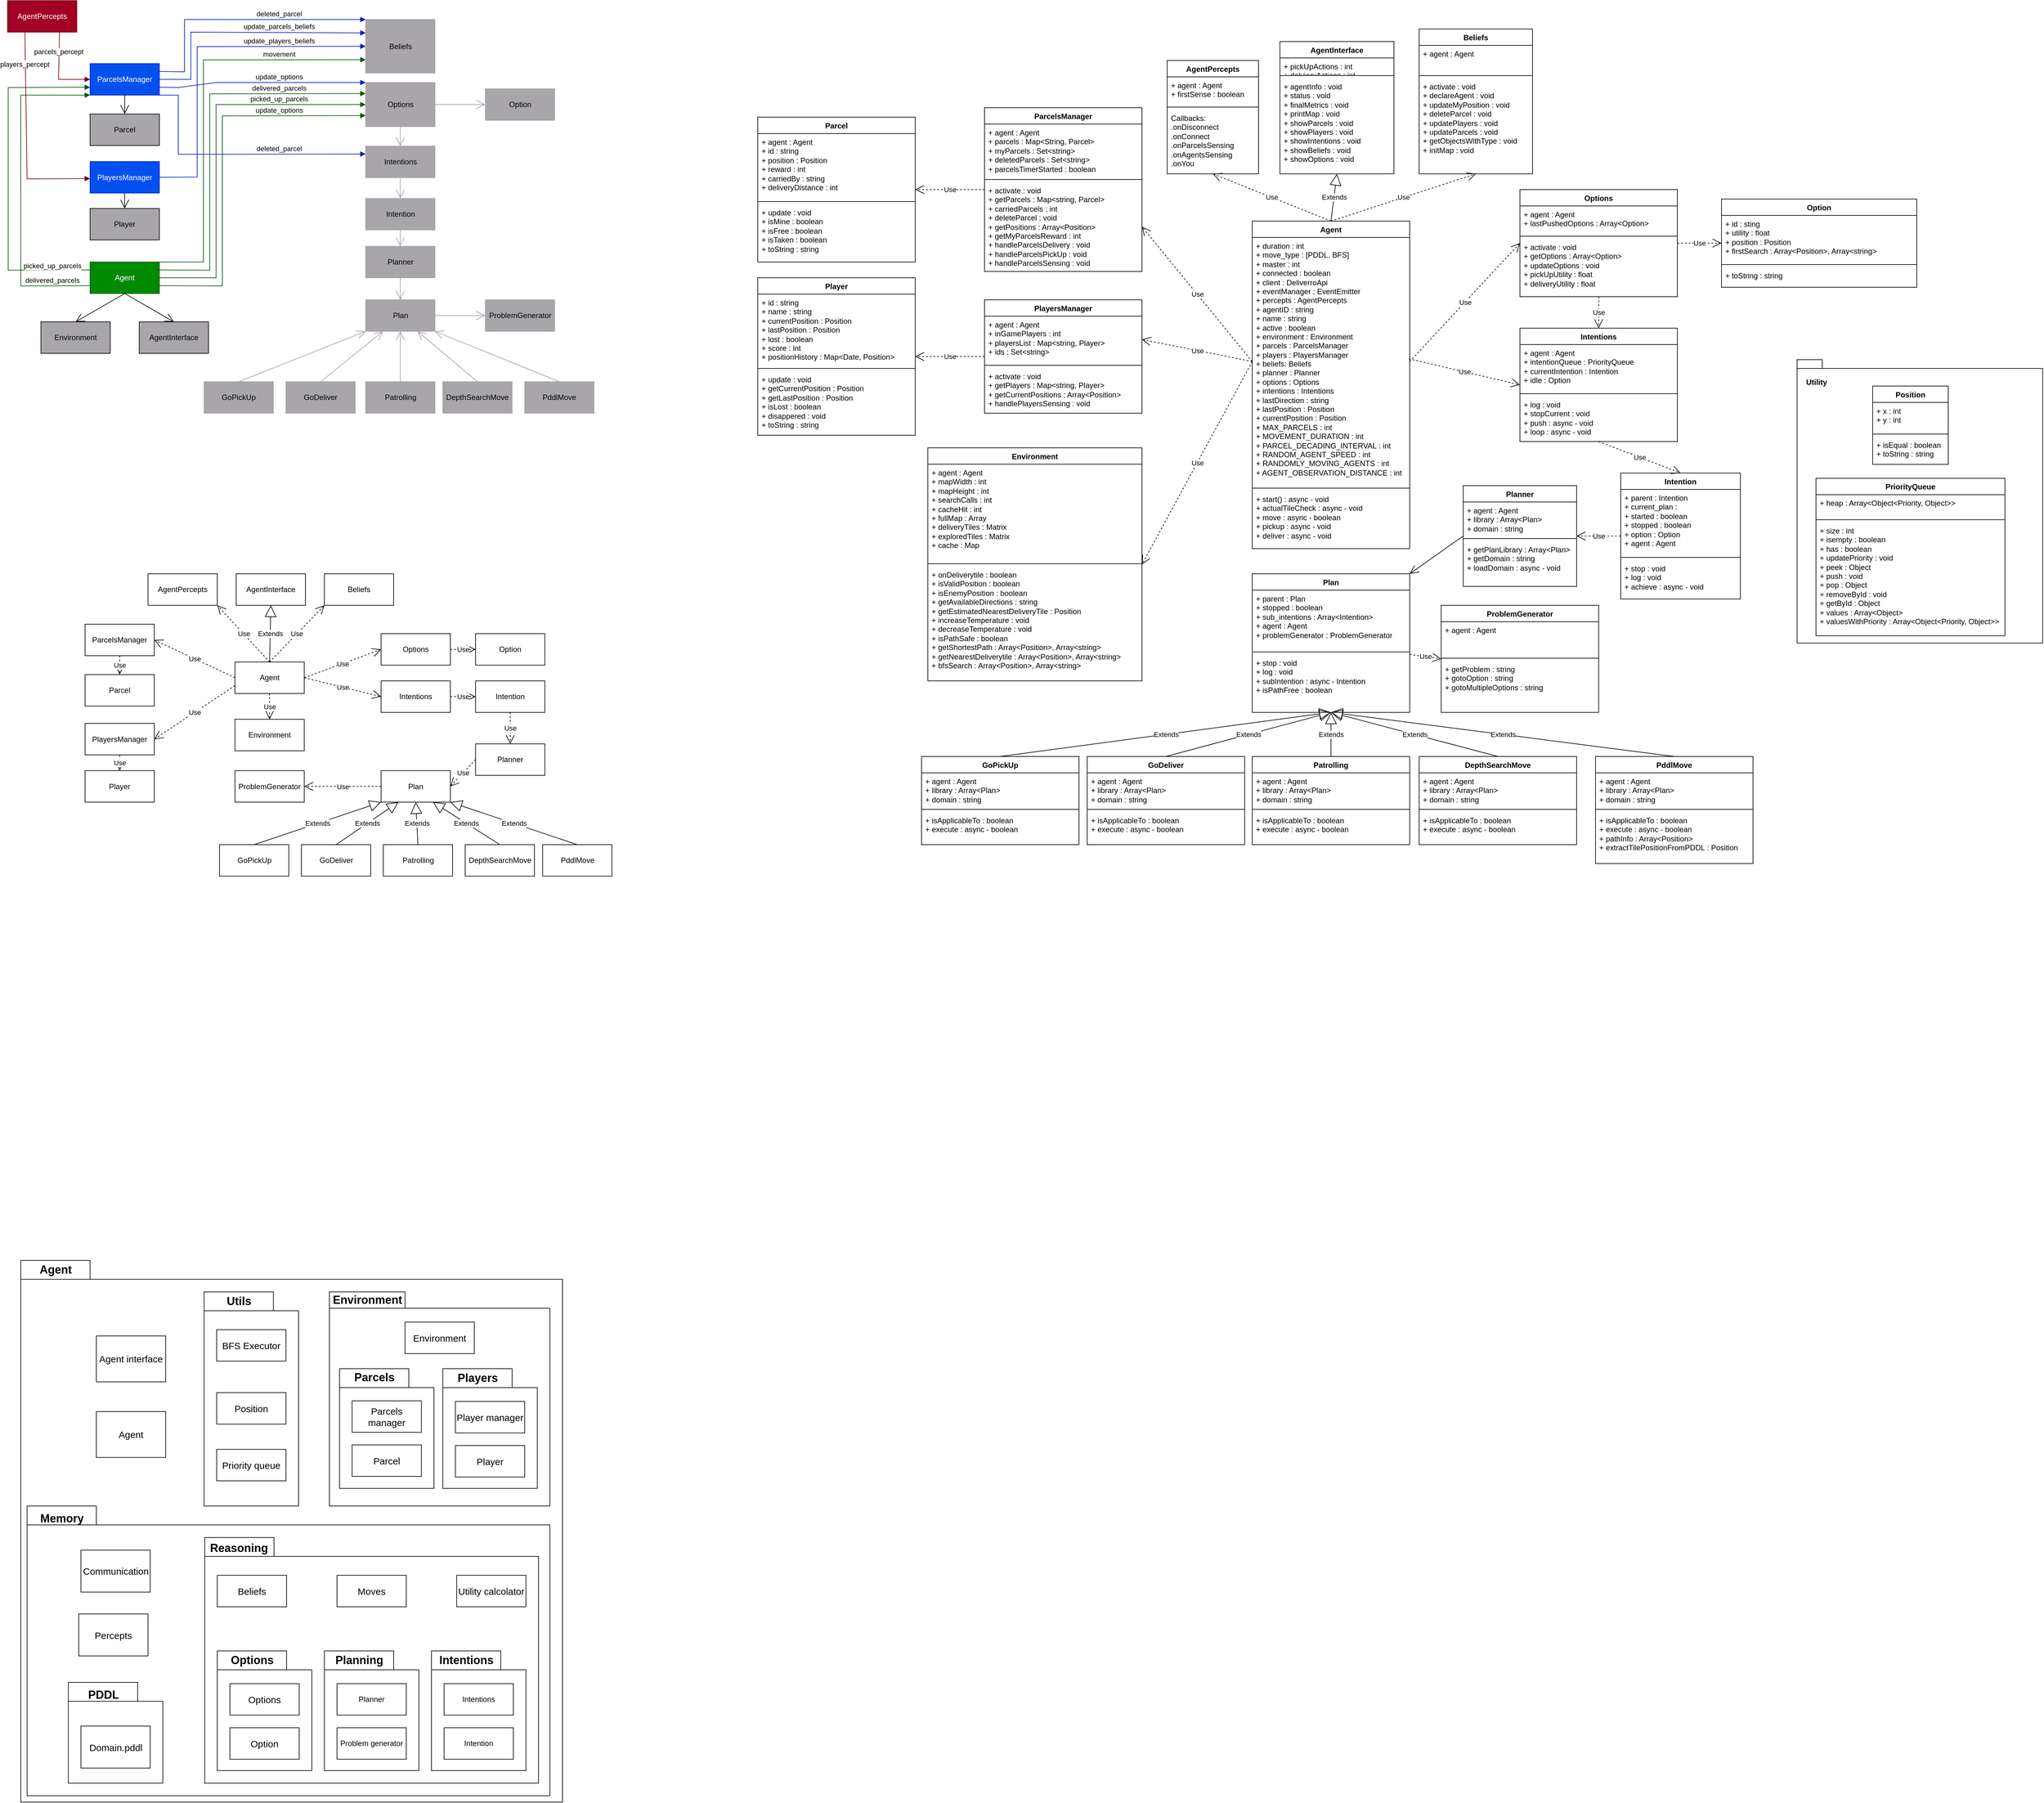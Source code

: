 <mxfile version="22.1.21" type="device">
  <diagram id="C5RBs43oDa-KdzZeNtuy" name="Page-1">
    <mxGraphModel dx="3533" dy="2441" grid="1" gridSize="10" guides="1" tooltips="1" connect="1" arrows="1" fold="1" page="1" pageScale="1" pageWidth="827" pageHeight="1169" math="0" shadow="0">
      <root>
        <mxCell id="WIyWlLk6GJQsqaUBKTNV-0" />
        <mxCell id="WIyWlLk6GJQsqaUBKTNV-1" parent="WIyWlLk6GJQsqaUBKTNV-0" />
        <mxCell id="pZMk4KR1DqG65Ubxulum-41" value="" style="shape=folder;fontStyle=1;spacingTop=10;tabWidth=110;tabHeight=30;tabPosition=left;html=1;whiteSpace=wrap;" vertex="1" parent="WIyWlLk6GJQsqaUBKTNV-1">
          <mxGeometry x="-1850" y="1100" width="860" height="860" as="geometry" />
        </mxCell>
        <mxCell id="lzpyszdmwylU4AEcS6Kt-0" value="Agent" style="swimlane;fontStyle=1;align=center;verticalAlign=top;childLayout=stackLayout;horizontal=1;startSize=26;horizontalStack=0;resizeParent=1;resizeParentMax=0;resizeLast=0;collapsible=1;marginBottom=0;whiteSpace=wrap;html=1;" parent="WIyWlLk6GJQsqaUBKTNV-1" vertex="1">
          <mxGeometry x="105" y="-550" width="250" height="520" as="geometry">
            <mxRectangle x="105" y="-550" width="70" height="30" as="alternateBounds" />
          </mxGeometry>
        </mxCell>
        <mxCell id="lzpyszdmwylU4AEcS6Kt-1" value="+ duration : int&lt;br&gt;+ move_type : [PDDL, BFS]&lt;br&gt;+&amp;nbsp;master : int&lt;br&gt;+ connected : boolean&lt;br&gt;+ client : DeliverroApi&lt;br&gt;+ eventManager : EventEmitter&lt;br&gt;+ percepts : AgentPercepts&lt;br&gt;+ agentID : string&lt;br&gt;+ name : string&lt;br&gt;+ active : boolean&lt;br&gt;+ environment : Environment&lt;br&gt;+ parcels : ParcelsManager&lt;br&gt;+ players : PlayersManager&lt;br&gt;+ beliefs: Beliefs&lt;br&gt;+ planner : Planner&lt;br&gt;+ options : Options&lt;br&gt;+ intentions : Intentions&lt;br&gt;+ lastDirection : string&lt;br&gt;+ lastPosition : Position&lt;br&gt;+ currentPosition : Position&lt;br&gt;+ MAX_PARCELS : int&lt;br&gt;+ MOVEMENT_DURATION : int&lt;br&gt;+ PARCEL_DECADING_INTERVAL : int&lt;br&gt;+ RANDOM_AGENT_SPEED : int&lt;br&gt;+ RANDOMLY_MOVING_AGENTS : int&lt;br&gt;+ AGENT_OBSERVATION_DISTANCE : int" style="text;strokeColor=none;fillColor=none;align=left;verticalAlign=top;spacingLeft=4;spacingRight=4;overflow=hidden;rotatable=0;points=[[0,0.5],[1,0.5]];portConstraint=eastwest;whiteSpace=wrap;html=1;" parent="lzpyszdmwylU4AEcS6Kt-0" vertex="1">
          <mxGeometry y="26" width="250" height="394" as="geometry" />
        </mxCell>
        <mxCell id="lzpyszdmwylU4AEcS6Kt-2" value="" style="line;strokeWidth=1;fillColor=none;align=left;verticalAlign=middle;spacingTop=-1;spacingLeft=3;spacingRight=3;rotatable=0;labelPosition=right;points=[];portConstraint=eastwest;strokeColor=inherit;" parent="lzpyszdmwylU4AEcS6Kt-0" vertex="1">
          <mxGeometry y="420" width="250" height="8" as="geometry" />
        </mxCell>
        <mxCell id="lzpyszdmwylU4AEcS6Kt-3" value="+ start() : async - void&lt;br&gt;+ actualTileCheck : async - void&lt;br&gt;+ move : async - boolean&lt;br&gt;+ pickup : async - void&lt;br&gt;+ deliver : async - void" style="text;strokeColor=none;fillColor=none;align=left;verticalAlign=top;spacingLeft=4;spacingRight=4;overflow=hidden;rotatable=0;points=[[0,0.5],[1,0.5]];portConstraint=eastwest;whiteSpace=wrap;html=1;" parent="lzpyszdmwylU4AEcS6Kt-0" vertex="1">
          <mxGeometry y="428" width="250" height="92" as="geometry" />
        </mxCell>
        <mxCell id="lzpyszdmwylU4AEcS6Kt-5" value="AgentInterface" style="swimlane;fontStyle=1;align=center;verticalAlign=top;childLayout=stackLayout;horizontal=1;startSize=26;horizontalStack=0;resizeParent=1;resizeParentMax=0;resizeLast=0;collapsible=1;marginBottom=0;whiteSpace=wrap;html=1;" parent="WIyWlLk6GJQsqaUBKTNV-1" vertex="1">
          <mxGeometry x="149" y="-835" width="181" height="210" as="geometry">
            <mxRectangle x="220" y="-835" width="120" height="30" as="alternateBounds" />
          </mxGeometry>
        </mxCell>
        <mxCell id="lzpyszdmwylU4AEcS6Kt-6" value="+ pickUpActions : int&lt;br&gt;+ delvieryActions : int&lt;br&gt;+ parcelsDelivered : int&lt;br&gt;+&amp;nbsp;parcelsPickedUp : int&lt;br&gt;+&amp;nbsp;initialScore : int&lt;br&gt;+&amp;nbsp;effectiveMovement : int&lt;br&gt;+&amp;nbsp;movementAttempts : int&lt;br&gt;+&amp;nbsp;failMovement : int&lt;br&gt;+&amp;nbsp;score : int" style="text;strokeColor=none;fillColor=none;align=left;verticalAlign=top;spacingLeft=4;spacingRight=4;overflow=hidden;rotatable=0;points=[[0,0.5],[1,0.5]];portConstraint=eastwest;whiteSpace=wrap;html=1;" parent="lzpyszdmwylU4AEcS6Kt-5" vertex="1">
          <mxGeometry y="26" width="181" height="24" as="geometry" />
        </mxCell>
        <mxCell id="lzpyszdmwylU4AEcS6Kt-7" value="" style="line;strokeWidth=1;fillColor=none;align=left;verticalAlign=middle;spacingTop=-1;spacingLeft=3;spacingRight=3;rotatable=0;labelPosition=right;points=[];portConstraint=eastwest;strokeColor=inherit;" parent="lzpyszdmwylU4AEcS6Kt-5" vertex="1">
          <mxGeometry y="50" width="181" height="8" as="geometry" />
        </mxCell>
        <mxCell id="lzpyszdmwylU4AEcS6Kt-8" value="+ agentInfo : void&lt;br&gt;+ status : void&lt;br&gt;+ finalMetrics : void&lt;br&gt;+ printMap : void&lt;br&gt;+ showParcels : void&lt;br&gt;+ showPlayers : void&lt;br&gt;+ showIntentions : void&lt;br&gt;+ showBeliefs : void&lt;br&gt;+ showOptions : void" style="text;strokeColor=none;fillColor=none;align=left;verticalAlign=top;spacingLeft=4;spacingRight=4;overflow=hidden;rotatable=0;points=[[0,0.5],[1,0.5]];portConstraint=eastwest;whiteSpace=wrap;html=1;" parent="lzpyszdmwylU4AEcS6Kt-5" vertex="1">
          <mxGeometry y="58" width="181" height="152" as="geometry" />
        </mxCell>
        <mxCell id="lzpyszdmwylU4AEcS6Kt-9" value="AgentPercepts" style="swimlane;fontStyle=1;align=center;verticalAlign=top;childLayout=stackLayout;horizontal=1;startSize=26;horizontalStack=0;resizeParent=1;resizeParentMax=0;resizeLast=0;collapsible=1;marginBottom=0;whiteSpace=wrap;html=1;" parent="WIyWlLk6GJQsqaUBKTNV-1" vertex="1">
          <mxGeometry x="-30" y="-805" width="145" height="180" as="geometry">
            <mxRectangle x="100" y="-830" width="130" height="30" as="alternateBounds" />
          </mxGeometry>
        </mxCell>
        <mxCell id="lzpyszdmwylU4AEcS6Kt-10" value="+ agent : Agent&lt;br&gt;+ firstSense : boolean" style="text;strokeColor=none;fillColor=none;align=left;verticalAlign=top;spacingLeft=4;spacingRight=4;overflow=hidden;rotatable=0;points=[[0,0.5],[1,0.5]];portConstraint=eastwest;whiteSpace=wrap;html=1;" parent="lzpyszdmwylU4AEcS6Kt-9" vertex="1">
          <mxGeometry y="26" width="145" height="44" as="geometry" />
        </mxCell>
        <mxCell id="lzpyszdmwylU4AEcS6Kt-11" value="" style="line;strokeWidth=1;fillColor=none;align=left;verticalAlign=middle;spacingTop=-1;spacingLeft=3;spacingRight=3;rotatable=0;labelPosition=right;points=[];portConstraint=eastwest;strokeColor=inherit;" parent="lzpyszdmwylU4AEcS6Kt-9" vertex="1">
          <mxGeometry y="70" width="145" height="8" as="geometry" />
        </mxCell>
        <mxCell id="lzpyszdmwylU4AEcS6Kt-12" value="Callbacks:&lt;br&gt;.onDisconnect&lt;br&gt;.onConnect&lt;br&gt;.onParcelsSensing&lt;br&gt;.onAgentsSensing&lt;br&gt;.onYou" style="text;strokeColor=none;fillColor=none;align=left;verticalAlign=top;spacingLeft=4;spacingRight=4;overflow=hidden;rotatable=0;points=[[0,0.5],[1,0.5]];portConstraint=eastwest;whiteSpace=wrap;html=1;" parent="lzpyszdmwylU4AEcS6Kt-9" vertex="1">
          <mxGeometry y="78" width="145" height="102" as="geometry" />
        </mxCell>
        <mxCell id="lzpyszdmwylU4AEcS6Kt-13" value="Environment" style="swimlane;fontStyle=1;align=center;verticalAlign=top;childLayout=stackLayout;horizontal=1;startSize=26;horizontalStack=0;resizeParent=1;resizeParentMax=0;resizeLast=0;collapsible=1;marginBottom=0;whiteSpace=wrap;html=1;" parent="WIyWlLk6GJQsqaUBKTNV-1" vertex="1">
          <mxGeometry x="-410" y="-190" width="340" height="370" as="geometry">
            <mxRectangle x="-540" y="-170" width="110" height="30" as="alternateBounds" />
          </mxGeometry>
        </mxCell>
        <mxCell id="lzpyszdmwylU4AEcS6Kt-14" value="+ agent : Agent&lt;br&gt;+ mapWidth : int&lt;br&gt;+ mapHeight : int&lt;br&gt;+ searchCalls : int&lt;br&gt;+ cacheHit : int&lt;br&gt;+ fullMap : Array&lt;br&gt;+ deliveryTiles : Matrix&lt;br&gt;+ exploredTiles : Matrix&lt;br&gt;+ cache : Map" style="text;strokeColor=none;fillColor=none;align=left;verticalAlign=top;spacingLeft=4;spacingRight=4;overflow=hidden;rotatable=0;points=[[0,0.5],[1,0.5]];portConstraint=eastwest;whiteSpace=wrap;html=1;" parent="lzpyszdmwylU4AEcS6Kt-13" vertex="1">
          <mxGeometry y="26" width="340" height="154" as="geometry" />
        </mxCell>
        <mxCell id="lzpyszdmwylU4AEcS6Kt-15" value="" style="line;strokeWidth=1;fillColor=none;align=left;verticalAlign=middle;spacingTop=-1;spacingLeft=3;spacingRight=3;rotatable=0;labelPosition=right;points=[];portConstraint=eastwest;strokeColor=inherit;" parent="lzpyszdmwylU4AEcS6Kt-13" vertex="1">
          <mxGeometry y="180" width="340" height="8" as="geometry" />
        </mxCell>
        <mxCell id="lzpyszdmwylU4AEcS6Kt-16" value="+ onDeliverytile : boolean&lt;br&gt;+ isValidPosition : boolean&lt;br&gt;+ isEnemyPosition : boolean&lt;br&gt;+ getAvailableDirections : string&lt;br&gt;+ getEstimatedNearestDeliveryTile : Position&lt;br&gt;+ increaseTemperature : void&lt;br&gt;+ decreaseTemperature : void&lt;br&gt;+ isPathSafe : boolean&lt;br&gt;+ getShortestPath : Array&amp;lt;Position&amp;gt;, Array&amp;lt;string&amp;gt;&lt;br&gt;+ getNearestDeliverytile : Array&amp;lt;Position&amp;gt;, Array&amp;lt;string&amp;gt;&lt;br&gt;+ bfsSearch : Array&amp;lt;Position&amp;gt;, Array&amp;lt;string&amp;gt;" style="text;strokeColor=none;fillColor=none;align=left;verticalAlign=top;spacingLeft=4;spacingRight=4;overflow=hidden;rotatable=0;points=[[0,0.5],[1,0.5]];portConstraint=eastwest;whiteSpace=wrap;html=1;" parent="lzpyszdmwylU4AEcS6Kt-13" vertex="1">
          <mxGeometry y="188" width="340" height="182" as="geometry" />
        </mxCell>
        <mxCell id="lzpyszdmwylU4AEcS6Kt-17" value="Parcel" style="swimlane;fontStyle=1;align=center;verticalAlign=top;childLayout=stackLayout;horizontal=1;startSize=26;horizontalStack=0;resizeParent=1;resizeParentMax=0;resizeLast=0;collapsible=1;marginBottom=0;whiteSpace=wrap;html=1;" parent="WIyWlLk6GJQsqaUBKTNV-1" vertex="1">
          <mxGeometry x="-680" y="-715" width="250" height="230" as="geometry">
            <mxRectangle x="-680" y="-585" width="80" height="30" as="alternateBounds" />
          </mxGeometry>
        </mxCell>
        <mxCell id="lzpyszdmwylU4AEcS6Kt-18" value="+ agent : Agent&lt;br&gt;+ id : string&lt;br&gt;+ position : Position&lt;br&gt;+ reward : int&lt;br&gt;+ carriedBy : string&lt;br&gt;+ deliveryDistance : int" style="text;strokeColor=none;fillColor=none;align=left;verticalAlign=top;spacingLeft=4;spacingRight=4;overflow=hidden;rotatable=0;points=[[0,0.5],[1,0.5]];portConstraint=eastwest;whiteSpace=wrap;html=1;" parent="lzpyszdmwylU4AEcS6Kt-17" vertex="1">
          <mxGeometry y="26" width="250" height="104" as="geometry" />
        </mxCell>
        <mxCell id="lzpyszdmwylU4AEcS6Kt-19" value="" style="line;strokeWidth=1;fillColor=none;align=left;verticalAlign=middle;spacingTop=-1;spacingLeft=3;spacingRight=3;rotatable=0;labelPosition=right;points=[];portConstraint=eastwest;strokeColor=inherit;" parent="lzpyszdmwylU4AEcS6Kt-17" vertex="1">
          <mxGeometry y="130" width="250" height="8" as="geometry" />
        </mxCell>
        <mxCell id="lzpyszdmwylU4AEcS6Kt-20" value="+ update : void&lt;br&gt;+ isMine : boolean&lt;br&gt;+ isFree : boolean&lt;br&gt;+ isTaken : boolean&lt;br&gt;+ toString : string" style="text;strokeColor=none;fillColor=none;align=left;verticalAlign=top;spacingLeft=4;spacingRight=4;overflow=hidden;rotatable=0;points=[[0,0.5],[1,0.5]];portConstraint=eastwest;whiteSpace=wrap;html=1;" parent="lzpyszdmwylU4AEcS6Kt-17" vertex="1">
          <mxGeometry y="138" width="250" height="92" as="geometry" />
        </mxCell>
        <mxCell id="lzpyszdmwylU4AEcS6Kt-21" value="Player&lt;br&gt;" style="swimlane;fontStyle=1;align=center;verticalAlign=top;childLayout=stackLayout;horizontal=1;startSize=26;horizontalStack=0;resizeParent=1;resizeParentMax=0;resizeLast=0;collapsible=1;marginBottom=0;whiteSpace=wrap;html=1;" parent="WIyWlLk6GJQsqaUBKTNV-1" vertex="1">
          <mxGeometry x="-680" y="-460" width="250" height="250" as="geometry">
            <mxRectangle x="-560" y="-280" width="80" height="30" as="alternateBounds" />
          </mxGeometry>
        </mxCell>
        <mxCell id="lzpyszdmwylU4AEcS6Kt-22" value="+ id : string&lt;br&gt;+ name : string&lt;br&gt;+ currentPosition : Position&lt;br&gt;+ lastPosition : Position&lt;br&gt;+ lost : boolean&lt;br&gt;+ score : int&lt;br&gt;+ positionHistory : Map&amp;lt;Date, Position&amp;gt;&lt;br&gt;" style="text;strokeColor=none;fillColor=none;align=left;verticalAlign=top;spacingLeft=4;spacingRight=4;overflow=hidden;rotatable=0;points=[[0,0.5],[1,0.5]];portConstraint=eastwest;whiteSpace=wrap;html=1;" parent="lzpyszdmwylU4AEcS6Kt-21" vertex="1">
          <mxGeometry y="26" width="250" height="114" as="geometry" />
        </mxCell>
        <mxCell id="lzpyszdmwylU4AEcS6Kt-23" value="" style="line;strokeWidth=1;fillColor=none;align=left;verticalAlign=middle;spacingTop=-1;spacingLeft=3;spacingRight=3;rotatable=0;labelPosition=right;points=[];portConstraint=eastwest;strokeColor=inherit;" parent="lzpyszdmwylU4AEcS6Kt-21" vertex="1">
          <mxGeometry y="140" width="250" height="8" as="geometry" />
        </mxCell>
        <mxCell id="lzpyszdmwylU4AEcS6Kt-24" value="+ update : void&lt;br&gt;+ getCurrentPosition : Position&lt;br&gt;+ getLastPosition : Position&lt;br&gt;+ isLost : boolean&lt;br&gt;+ disappered : void&lt;br&gt;+ toString : string" style="text;strokeColor=none;fillColor=none;align=left;verticalAlign=top;spacingLeft=4;spacingRight=4;overflow=hidden;rotatable=0;points=[[0,0.5],[1,0.5]];portConstraint=eastwest;whiteSpace=wrap;html=1;" parent="lzpyszdmwylU4AEcS6Kt-21" vertex="1">
          <mxGeometry y="148" width="250" height="102" as="geometry" />
        </mxCell>
        <mxCell id="lzpyszdmwylU4AEcS6Kt-25" value="ParcelsManager" style="swimlane;fontStyle=1;align=center;verticalAlign=top;childLayout=stackLayout;horizontal=1;startSize=26;horizontalStack=0;resizeParent=1;resizeParentMax=0;resizeLast=0;collapsible=1;marginBottom=0;whiteSpace=wrap;html=1;" parent="WIyWlLk6GJQsqaUBKTNV-1" vertex="1">
          <mxGeometry x="-320" y="-730" width="250" height="260" as="geometry">
            <mxRectangle x="-320" y="-600" width="130" height="30" as="alternateBounds" />
          </mxGeometry>
        </mxCell>
        <mxCell id="lzpyszdmwylU4AEcS6Kt-26" value="+ agent : Agent&lt;br&gt;+ parcels : Map&amp;lt;String, Parcel&amp;gt;&lt;br&gt;+ myParcels : Set&amp;lt;string&amp;gt;&lt;br&gt;+ deletedParcels : Set&amp;lt;string&amp;gt;&lt;br&gt;+ parcelsTimerStarted : boolean" style="text;strokeColor=none;fillColor=none;align=left;verticalAlign=top;spacingLeft=4;spacingRight=4;overflow=hidden;rotatable=0;points=[[0,0.5],[1,0.5]];portConstraint=eastwest;whiteSpace=wrap;html=1;" parent="lzpyszdmwylU4AEcS6Kt-25" vertex="1">
          <mxGeometry y="26" width="250" height="84" as="geometry" />
        </mxCell>
        <mxCell id="lzpyszdmwylU4AEcS6Kt-27" value="" style="line;strokeWidth=1;fillColor=none;align=left;verticalAlign=middle;spacingTop=-1;spacingLeft=3;spacingRight=3;rotatable=0;labelPosition=right;points=[];portConstraint=eastwest;strokeColor=inherit;" parent="lzpyszdmwylU4AEcS6Kt-25" vertex="1">
          <mxGeometry y="110" width="250" height="8" as="geometry" />
        </mxCell>
        <mxCell id="lzpyszdmwylU4AEcS6Kt-28" value="+ activate : void&lt;br&gt;+ getParcels : Map&amp;lt;string, Parcel&amp;gt;&lt;br&gt;+ carriedParcels : int&lt;br&gt;+ deleteParcel : void&lt;br&gt;+ getPositions : Array&amp;lt;Position&amp;gt;&lt;br&gt;+ getMyParcelsReward : int&lt;br&gt;+ handleParcelsDelivery : void&lt;br&gt;+ handleParcelsPickUp : void&lt;br&gt;+ handleParcelsSensing : void" style="text;strokeColor=none;fillColor=none;align=left;verticalAlign=top;spacingLeft=4;spacingRight=4;overflow=hidden;rotatable=0;points=[[0,0.5],[1,0.5]];portConstraint=eastwest;whiteSpace=wrap;html=1;" parent="lzpyszdmwylU4AEcS6Kt-25" vertex="1">
          <mxGeometry y="118" width="250" height="142" as="geometry" />
        </mxCell>
        <mxCell id="lzpyszdmwylU4AEcS6Kt-29" value="PlayersManager" style="swimlane;fontStyle=1;align=center;verticalAlign=top;childLayout=stackLayout;horizontal=1;startSize=26;horizontalStack=0;resizeParent=1;resizeParentMax=0;resizeLast=0;collapsible=1;marginBottom=0;whiteSpace=wrap;html=1;" parent="WIyWlLk6GJQsqaUBKTNV-1" vertex="1">
          <mxGeometry x="-320" y="-425" width="250" height="180" as="geometry">
            <mxRectangle x="-320" y="-300" width="130" height="30" as="alternateBounds" />
          </mxGeometry>
        </mxCell>
        <mxCell id="lzpyszdmwylU4AEcS6Kt-30" value="+ agent : Agent&lt;br&gt;+ inGamePlayers : int&lt;br&gt;+ playersList : Map&amp;lt;string, Player&amp;gt;&lt;br&gt;+ ids : Set&amp;lt;string&amp;gt;&lt;br&gt;" style="text;strokeColor=none;fillColor=none;align=left;verticalAlign=top;spacingLeft=4;spacingRight=4;overflow=hidden;rotatable=0;points=[[0,0.5],[1,0.5]];portConstraint=eastwest;whiteSpace=wrap;html=1;" parent="lzpyszdmwylU4AEcS6Kt-29" vertex="1">
          <mxGeometry y="26" width="250" height="74" as="geometry" />
        </mxCell>
        <mxCell id="lzpyszdmwylU4AEcS6Kt-31" value="" style="line;strokeWidth=1;fillColor=none;align=left;verticalAlign=middle;spacingTop=-1;spacingLeft=3;spacingRight=3;rotatable=0;labelPosition=right;points=[];portConstraint=eastwest;strokeColor=inherit;" parent="lzpyszdmwylU4AEcS6Kt-29" vertex="1">
          <mxGeometry y="100" width="250" height="8" as="geometry" />
        </mxCell>
        <mxCell id="lzpyszdmwylU4AEcS6Kt-32" value="+ activate : void&lt;br&gt;+ getPlayers : Map&amp;lt;string, Player&amp;gt;&lt;br&gt;+ getCurrentPositions : Array&amp;lt;Position&amp;gt;&lt;br&gt;+ handlePlayersSensing : void" style="text;strokeColor=none;fillColor=none;align=left;verticalAlign=top;spacingLeft=4;spacingRight=4;overflow=hidden;rotatable=0;points=[[0,0.5],[1,0.5]];portConstraint=eastwest;whiteSpace=wrap;html=1;" parent="lzpyszdmwylU4AEcS6Kt-29" vertex="1">
          <mxGeometry y="108" width="250" height="72" as="geometry" />
        </mxCell>
        <mxCell id="lzpyszdmwylU4AEcS6Kt-33" value="Beliefs" style="swimlane;fontStyle=1;align=center;verticalAlign=top;childLayout=stackLayout;horizontal=1;startSize=26;horizontalStack=0;resizeParent=1;resizeParentMax=0;resizeLast=0;collapsible=1;marginBottom=0;whiteSpace=wrap;html=1;" parent="WIyWlLk6GJQsqaUBKTNV-1" vertex="1">
          <mxGeometry x="370" y="-855" width="180" height="230" as="geometry">
            <mxRectangle x="410" y="-800" width="80" height="30" as="alternateBounds" />
          </mxGeometry>
        </mxCell>
        <mxCell id="lzpyszdmwylU4AEcS6Kt-34" value="+ agent : Agent" style="text;strokeColor=none;fillColor=none;align=left;verticalAlign=top;spacingLeft=4;spacingRight=4;overflow=hidden;rotatable=0;points=[[0,0.5],[1,0.5]];portConstraint=eastwest;whiteSpace=wrap;html=1;" parent="lzpyszdmwylU4AEcS6Kt-33" vertex="1">
          <mxGeometry y="26" width="180" height="44" as="geometry" />
        </mxCell>
        <mxCell id="lzpyszdmwylU4AEcS6Kt-35" value="" style="line;strokeWidth=1;fillColor=none;align=left;verticalAlign=middle;spacingTop=-1;spacingLeft=3;spacingRight=3;rotatable=0;labelPosition=right;points=[];portConstraint=eastwest;strokeColor=inherit;" parent="lzpyszdmwylU4AEcS6Kt-33" vertex="1">
          <mxGeometry y="70" width="180" height="8" as="geometry" />
        </mxCell>
        <mxCell id="lzpyszdmwylU4AEcS6Kt-36" value="+ activate : void&lt;br&gt;+ declareAgent : void&lt;br&gt;+ updateMyPosition : void&lt;br&gt;+ deleteParcel : void&lt;br&gt;+ updatePlayers : void&lt;br&gt;+ updateParcels : void&lt;br&gt;+ getObjectsWithType : void&lt;br&gt;+ initMap : void" style="text;strokeColor=none;fillColor=none;align=left;verticalAlign=top;spacingLeft=4;spacingRight=4;overflow=hidden;rotatable=0;points=[[0,0.5],[1,0.5]];portConstraint=eastwest;whiteSpace=wrap;html=1;" parent="lzpyszdmwylU4AEcS6Kt-33" vertex="1">
          <mxGeometry y="78" width="180" height="152" as="geometry" />
        </mxCell>
        <mxCell id="lzpyszdmwylU4AEcS6Kt-37" value="Intention" style="swimlane;fontStyle=1;align=center;verticalAlign=top;childLayout=stackLayout;horizontal=1;startSize=26;horizontalStack=0;resizeParent=1;resizeParentMax=0;resizeLast=0;collapsible=1;marginBottom=0;whiteSpace=wrap;html=1;" parent="WIyWlLk6GJQsqaUBKTNV-1" vertex="1">
          <mxGeometry x="690" y="-150" width="190" height="200" as="geometry">
            <mxRectangle x="290" y="20" width="90" height="30" as="alternateBounds" />
          </mxGeometry>
        </mxCell>
        <mxCell id="lzpyszdmwylU4AEcS6Kt-38" value="+ parent : Intention&lt;br&gt;+ current_plan :&amp;nbsp;&lt;br&gt;+ started : boolean&lt;br&gt;+ stopped : boolean&lt;br&gt;+ option : Option&lt;br&gt;+ agent : Agent" style="text;strokeColor=none;fillColor=none;align=left;verticalAlign=top;spacingLeft=4;spacingRight=4;overflow=hidden;rotatable=0;points=[[0,0.5],[1,0.5]];portConstraint=eastwest;whiteSpace=wrap;html=1;" parent="lzpyszdmwylU4AEcS6Kt-37" vertex="1">
          <mxGeometry y="26" width="190" height="104" as="geometry" />
        </mxCell>
        <mxCell id="lzpyszdmwylU4AEcS6Kt-39" value="" style="line;strokeWidth=1;fillColor=none;align=left;verticalAlign=middle;spacingTop=-1;spacingLeft=3;spacingRight=3;rotatable=0;labelPosition=right;points=[];portConstraint=eastwest;strokeColor=inherit;" parent="lzpyszdmwylU4AEcS6Kt-37" vertex="1">
          <mxGeometry y="130" width="190" height="8" as="geometry" />
        </mxCell>
        <mxCell id="lzpyszdmwylU4AEcS6Kt-40" value="+ stop : void&lt;br&gt;+ log : void&lt;br&gt;+ achieve : async - void" style="text;strokeColor=none;fillColor=none;align=left;verticalAlign=top;spacingLeft=4;spacingRight=4;overflow=hidden;rotatable=0;points=[[0,0.5],[1,0.5]];portConstraint=eastwest;whiteSpace=wrap;html=1;" parent="lzpyszdmwylU4AEcS6Kt-37" vertex="1">
          <mxGeometry y="138" width="190" height="62" as="geometry" />
        </mxCell>
        <mxCell id="lzpyszdmwylU4AEcS6Kt-41" value="Intentions" style="swimlane;fontStyle=1;align=center;verticalAlign=top;childLayout=stackLayout;horizontal=1;startSize=26;horizontalStack=0;resizeParent=1;resizeParentMax=0;resizeLast=0;collapsible=1;marginBottom=0;whiteSpace=wrap;html=1;" parent="WIyWlLk6GJQsqaUBKTNV-1" vertex="1">
          <mxGeometry x="530" y="-380" width="250" height="180" as="geometry">
            <mxRectangle x="530" y="-380" width="100" height="30" as="alternateBounds" />
          </mxGeometry>
        </mxCell>
        <mxCell id="lzpyszdmwylU4AEcS6Kt-42" value="+ agent : Agent&lt;br&gt;+ intentionQueue : PriorityQueue&lt;br&gt;+ currentIntention : Intention&lt;br&gt;+ idle : Option&lt;br&gt;" style="text;strokeColor=none;fillColor=none;align=left;verticalAlign=top;spacingLeft=4;spacingRight=4;overflow=hidden;rotatable=0;points=[[0,0.5],[1,0.5]];portConstraint=eastwest;whiteSpace=wrap;html=1;" parent="lzpyszdmwylU4AEcS6Kt-41" vertex="1">
          <mxGeometry y="26" width="250" height="74" as="geometry" />
        </mxCell>
        <mxCell id="lzpyszdmwylU4AEcS6Kt-43" value="" style="line;strokeWidth=1;fillColor=none;align=left;verticalAlign=middle;spacingTop=-1;spacingLeft=3;spacingRight=3;rotatable=0;labelPosition=right;points=[];portConstraint=eastwest;strokeColor=inherit;" parent="lzpyszdmwylU4AEcS6Kt-41" vertex="1">
          <mxGeometry y="100" width="250" height="8" as="geometry" />
        </mxCell>
        <mxCell id="lzpyszdmwylU4AEcS6Kt-44" value="+ log : void&lt;br&gt;+ stopCurrent : void&lt;br&gt;+ push : async - void&lt;br&gt;+ loop : async - void" style="text;strokeColor=none;fillColor=none;align=left;verticalAlign=top;spacingLeft=4;spacingRight=4;overflow=hidden;rotatable=0;points=[[0,0.5],[1,0.5]];portConstraint=eastwest;whiteSpace=wrap;html=1;" parent="lzpyszdmwylU4AEcS6Kt-41" vertex="1">
          <mxGeometry y="108" width="250" height="72" as="geometry" />
        </mxCell>
        <mxCell id="lzpyszdmwylU4AEcS6Kt-45" value="Options" style="swimlane;fontStyle=1;align=center;verticalAlign=top;childLayout=stackLayout;horizontal=1;startSize=26;horizontalStack=0;resizeParent=1;resizeParentMax=0;resizeLast=0;collapsible=1;marginBottom=0;whiteSpace=wrap;html=1;" parent="WIyWlLk6GJQsqaUBKTNV-1" vertex="1">
          <mxGeometry x="530" y="-600" width="250" height="170" as="geometry">
            <mxRectangle x="550" y="-280" width="90" height="30" as="alternateBounds" />
          </mxGeometry>
        </mxCell>
        <mxCell id="lzpyszdmwylU4AEcS6Kt-46" value="+ agent : Agent&lt;br&gt;+ lastPushedOptions : Array&amp;lt;Option&amp;gt;" style="text;strokeColor=none;fillColor=none;align=left;verticalAlign=top;spacingLeft=4;spacingRight=4;overflow=hidden;rotatable=0;points=[[0,0.5],[1,0.5]];portConstraint=eastwest;whiteSpace=wrap;html=1;" parent="lzpyszdmwylU4AEcS6Kt-45" vertex="1">
          <mxGeometry y="26" width="250" height="44" as="geometry" />
        </mxCell>
        <mxCell id="lzpyszdmwylU4AEcS6Kt-47" value="" style="line;strokeWidth=1;fillColor=none;align=left;verticalAlign=middle;spacingTop=-1;spacingLeft=3;spacingRight=3;rotatable=0;labelPosition=right;points=[];portConstraint=eastwest;strokeColor=inherit;" parent="lzpyszdmwylU4AEcS6Kt-45" vertex="1">
          <mxGeometry y="70" width="250" height="8" as="geometry" />
        </mxCell>
        <mxCell id="lzpyszdmwylU4AEcS6Kt-48" value="+ activate : void&lt;br&gt;+ getOptions : Array&amp;lt;Option&amp;gt;&lt;br&gt;+ updateOptions : void&lt;br&gt;+ pickUpUtility : float&lt;br&gt;+ deliveryUtility : float" style="text;strokeColor=none;fillColor=none;align=left;verticalAlign=top;spacingLeft=4;spacingRight=4;overflow=hidden;rotatable=0;points=[[0,0.5],[1,0.5]];portConstraint=eastwest;whiteSpace=wrap;html=1;" parent="lzpyszdmwylU4AEcS6Kt-45" vertex="1">
          <mxGeometry y="78" width="250" height="92" as="geometry" />
        </mxCell>
        <mxCell id="lzpyszdmwylU4AEcS6Kt-49" value="Option" style="swimlane;fontStyle=1;align=center;verticalAlign=top;childLayout=stackLayout;horizontal=1;startSize=26;horizontalStack=0;resizeParent=1;resizeParentMax=0;resizeLast=0;collapsible=1;marginBottom=0;whiteSpace=wrap;html=1;" parent="WIyWlLk6GJQsqaUBKTNV-1" vertex="1">
          <mxGeometry x="850" y="-585" width="310" height="140" as="geometry">
            <mxRectangle x="920" y="-210" width="80" height="30" as="alternateBounds" />
          </mxGeometry>
        </mxCell>
        <mxCell id="lzpyszdmwylU4AEcS6Kt-50" value="+ id : sting&lt;br&gt;+ utility : float&lt;br&gt;+ position : Position&lt;br&gt;+ firstSearch : Array&amp;lt;Position&amp;gt;, Array&amp;lt;string&amp;gt;&lt;br&gt;" style="text;strokeColor=none;fillColor=none;align=left;verticalAlign=top;spacingLeft=4;spacingRight=4;overflow=hidden;rotatable=0;points=[[0,0.5],[1,0.5]];portConstraint=eastwest;whiteSpace=wrap;html=1;" parent="lzpyszdmwylU4AEcS6Kt-49" vertex="1">
          <mxGeometry y="26" width="310" height="74" as="geometry" />
        </mxCell>
        <mxCell id="lzpyszdmwylU4AEcS6Kt-51" value="" style="line;strokeWidth=1;fillColor=none;align=left;verticalAlign=middle;spacingTop=-1;spacingLeft=3;spacingRight=3;rotatable=0;labelPosition=right;points=[];portConstraint=eastwest;strokeColor=inherit;" parent="lzpyszdmwylU4AEcS6Kt-49" vertex="1">
          <mxGeometry y="100" width="310" height="8" as="geometry" />
        </mxCell>
        <mxCell id="lzpyszdmwylU4AEcS6Kt-52" value="+ toString : string" style="text;strokeColor=none;fillColor=none;align=left;verticalAlign=top;spacingLeft=4;spacingRight=4;overflow=hidden;rotatable=0;points=[[0,0.5],[1,0.5]];portConstraint=eastwest;whiteSpace=wrap;html=1;" parent="lzpyszdmwylU4AEcS6Kt-49" vertex="1">
          <mxGeometry y="108" width="310" height="32" as="geometry" />
        </mxCell>
        <mxCell id="lzpyszdmwylU4AEcS6Kt-53" value="Planner" style="swimlane;fontStyle=1;align=center;verticalAlign=top;childLayout=stackLayout;horizontal=1;startSize=26;horizontalStack=0;resizeParent=1;resizeParentMax=0;resizeLast=0;collapsible=1;marginBottom=0;whiteSpace=wrap;html=1;" parent="WIyWlLk6GJQsqaUBKTNV-1" vertex="1">
          <mxGeometry x="440" y="-130" width="180" height="160" as="geometry">
            <mxRectangle x="440" y="-130" width="80" height="30" as="alternateBounds" />
          </mxGeometry>
        </mxCell>
        <mxCell id="lzpyszdmwylU4AEcS6Kt-54" value="+ agent : Agent&lt;br&gt;+ library : Array&amp;lt;Plan&amp;gt;&lt;br&gt;+ domain : string" style="text;strokeColor=none;fillColor=none;align=left;verticalAlign=top;spacingLeft=4;spacingRight=4;overflow=hidden;rotatable=0;points=[[0,0.5],[1,0.5]];portConstraint=eastwest;whiteSpace=wrap;html=1;" parent="lzpyszdmwylU4AEcS6Kt-53" vertex="1">
          <mxGeometry y="26" width="180" height="54" as="geometry" />
        </mxCell>
        <mxCell id="lzpyszdmwylU4AEcS6Kt-55" value="" style="line;strokeWidth=1;fillColor=none;align=left;verticalAlign=middle;spacingTop=-1;spacingLeft=3;spacingRight=3;rotatable=0;labelPosition=right;points=[];portConstraint=eastwest;strokeColor=inherit;" parent="lzpyszdmwylU4AEcS6Kt-53" vertex="1">
          <mxGeometry y="80" width="180" height="8" as="geometry" />
        </mxCell>
        <mxCell id="lzpyszdmwylU4AEcS6Kt-56" value="+ getPlanLibrary : Array&amp;lt;Plan&amp;gt;&lt;br&gt;+ getDomain : string&lt;br&gt;+ loadDomain : async - void" style="text;strokeColor=none;fillColor=none;align=left;verticalAlign=top;spacingLeft=4;spacingRight=4;overflow=hidden;rotatable=0;points=[[0,0.5],[1,0.5]];portConstraint=eastwest;whiteSpace=wrap;html=1;" parent="lzpyszdmwylU4AEcS6Kt-53" vertex="1">
          <mxGeometry y="88" width="180" height="72" as="geometry" />
        </mxCell>
        <mxCell id="lzpyszdmwylU4AEcS6Kt-57" value="GoPickUp" style="swimlane;fontStyle=1;align=center;verticalAlign=top;childLayout=stackLayout;horizontal=1;startSize=26;horizontalStack=0;resizeParent=1;resizeParentMax=0;resizeLast=0;collapsible=1;marginBottom=0;whiteSpace=wrap;html=1;" parent="WIyWlLk6GJQsqaUBKTNV-1" vertex="1">
          <mxGeometry x="-420" y="300" width="250" height="140" as="geometry">
            <mxRectangle x="-150" y="290" width="100" height="30" as="alternateBounds" />
          </mxGeometry>
        </mxCell>
        <mxCell id="lzpyszdmwylU4AEcS6Kt-58" value="+ agent : Agent&lt;br&gt;+ library : Array&amp;lt;Plan&amp;gt;&lt;br&gt;+ domain : string" style="text;strokeColor=none;fillColor=none;align=left;verticalAlign=top;spacingLeft=4;spacingRight=4;overflow=hidden;rotatable=0;points=[[0,0.5],[1,0.5]];portConstraint=eastwest;whiteSpace=wrap;html=1;" parent="lzpyszdmwylU4AEcS6Kt-57" vertex="1">
          <mxGeometry y="26" width="250" height="54" as="geometry" />
        </mxCell>
        <mxCell id="lzpyszdmwylU4AEcS6Kt-59" value="" style="line;strokeWidth=1;fillColor=none;align=left;verticalAlign=middle;spacingTop=-1;spacingLeft=3;spacingRight=3;rotatable=0;labelPosition=right;points=[];portConstraint=eastwest;strokeColor=inherit;" parent="lzpyszdmwylU4AEcS6Kt-57" vertex="1">
          <mxGeometry y="80" width="250" height="8" as="geometry" />
        </mxCell>
        <mxCell id="lzpyszdmwylU4AEcS6Kt-60" value="+ isApplicableTo : boolean&lt;br&gt;+ execute : async - boolean&lt;br&gt;" style="text;strokeColor=none;fillColor=none;align=left;verticalAlign=top;spacingLeft=4;spacingRight=4;overflow=hidden;rotatable=0;points=[[0,0.5],[1,0.5]];portConstraint=eastwest;whiteSpace=wrap;html=1;" parent="lzpyszdmwylU4AEcS6Kt-57" vertex="1">
          <mxGeometry y="88" width="250" height="52" as="geometry" />
        </mxCell>
        <mxCell id="lzpyszdmwylU4AEcS6Kt-61" value="Plan" style="swimlane;fontStyle=1;align=center;verticalAlign=top;childLayout=stackLayout;horizontal=1;startSize=26;horizontalStack=0;resizeParent=1;resizeParentMax=0;resizeLast=0;collapsible=1;marginBottom=0;whiteSpace=wrap;html=1;" parent="WIyWlLk6GJQsqaUBKTNV-1" vertex="1">
          <mxGeometry x="105" y="10" width="250" height="220" as="geometry">
            <mxRectangle x="105" y="10" width="70" height="30" as="alternateBounds" />
          </mxGeometry>
        </mxCell>
        <mxCell id="lzpyszdmwylU4AEcS6Kt-62" value="+ parent : Plan&lt;br&gt;+ stopped : boolean&lt;br&gt;+ sub_intentions : Array&amp;lt;Intention&amp;gt;&lt;br&gt;+ agent : Agent&lt;br&gt;+ problemGenerator : ProblemGenerator" style="text;strokeColor=none;fillColor=none;align=left;verticalAlign=top;spacingLeft=4;spacingRight=4;overflow=hidden;rotatable=0;points=[[0,0.5],[1,0.5]];portConstraint=eastwest;whiteSpace=wrap;html=1;" parent="lzpyszdmwylU4AEcS6Kt-61" vertex="1">
          <mxGeometry y="26" width="250" height="94" as="geometry" />
        </mxCell>
        <mxCell id="lzpyszdmwylU4AEcS6Kt-63" value="" style="line;strokeWidth=1;fillColor=none;align=left;verticalAlign=middle;spacingTop=-1;spacingLeft=3;spacingRight=3;rotatable=0;labelPosition=right;points=[];portConstraint=eastwest;strokeColor=inherit;" parent="lzpyszdmwylU4AEcS6Kt-61" vertex="1">
          <mxGeometry y="120" width="250" height="8" as="geometry" />
        </mxCell>
        <mxCell id="lzpyszdmwylU4AEcS6Kt-64" value="+ stop : void&lt;br&gt;+ log : void&lt;br&gt;+ subIntention : async - Intention&lt;br&gt;+ isPathFree : boolean" style="text;strokeColor=none;fillColor=none;align=left;verticalAlign=top;spacingLeft=4;spacingRight=4;overflow=hidden;rotatable=0;points=[[0,0.5],[1,0.5]];portConstraint=eastwest;whiteSpace=wrap;html=1;" parent="lzpyszdmwylU4AEcS6Kt-61" vertex="1">
          <mxGeometry y="128" width="250" height="92" as="geometry" />
        </mxCell>
        <mxCell id="lzpyszdmwylU4AEcS6Kt-65" value="DepthSearchMove" style="swimlane;fontStyle=1;align=center;verticalAlign=top;childLayout=stackLayout;horizontal=1;startSize=26;horizontalStack=0;resizeParent=1;resizeParentMax=0;resizeLast=0;collapsible=1;marginBottom=0;whiteSpace=wrap;html=1;" parent="WIyWlLk6GJQsqaUBKTNV-1" vertex="1">
          <mxGeometry x="370" y="300" width="250" height="140" as="geometry">
            <mxRectangle x="470" y="320" width="150" height="30" as="alternateBounds" />
          </mxGeometry>
        </mxCell>
        <mxCell id="lzpyszdmwylU4AEcS6Kt-66" value="+ agent : Agent&lt;br&gt;+ library : Array&amp;lt;Plan&amp;gt;&lt;br&gt;+ domain : string" style="text;strokeColor=none;fillColor=none;align=left;verticalAlign=top;spacingLeft=4;spacingRight=4;overflow=hidden;rotatable=0;points=[[0,0.5],[1,0.5]];portConstraint=eastwest;whiteSpace=wrap;html=1;" parent="lzpyszdmwylU4AEcS6Kt-65" vertex="1">
          <mxGeometry y="26" width="250" height="54" as="geometry" />
        </mxCell>
        <mxCell id="lzpyszdmwylU4AEcS6Kt-67" value="" style="line;strokeWidth=1;fillColor=none;align=left;verticalAlign=middle;spacingTop=-1;spacingLeft=3;spacingRight=3;rotatable=0;labelPosition=right;points=[];portConstraint=eastwest;strokeColor=inherit;" parent="lzpyszdmwylU4AEcS6Kt-65" vertex="1">
          <mxGeometry y="80" width="250" height="8" as="geometry" />
        </mxCell>
        <mxCell id="lzpyszdmwylU4AEcS6Kt-68" value="+ isApplicableTo : boolean&lt;br&gt;+ execute : async - boolean&lt;br&gt;" style="text;strokeColor=none;fillColor=none;align=left;verticalAlign=top;spacingLeft=4;spacingRight=4;overflow=hidden;rotatable=0;points=[[0,0.5],[1,0.5]];portConstraint=eastwest;whiteSpace=wrap;html=1;" parent="lzpyszdmwylU4AEcS6Kt-65" vertex="1">
          <mxGeometry y="88" width="250" height="52" as="geometry" />
        </mxCell>
        <mxCell id="lzpyszdmwylU4AEcS6Kt-69" value="Patrolling" style="swimlane;fontStyle=1;align=center;verticalAlign=top;childLayout=stackLayout;horizontal=1;startSize=26;horizontalStack=0;resizeParent=1;resizeParentMax=0;resizeLast=0;collapsible=1;marginBottom=0;whiteSpace=wrap;html=1;" parent="WIyWlLk6GJQsqaUBKTNV-1" vertex="1">
          <mxGeometry x="105" y="300" width="250" height="140" as="geometry">
            <mxRectangle x="340" y="320" width="100" height="30" as="alternateBounds" />
          </mxGeometry>
        </mxCell>
        <mxCell id="lzpyszdmwylU4AEcS6Kt-70" value="+ agent : Agent&lt;br&gt;+ library : Array&amp;lt;Plan&amp;gt;&lt;br&gt;+ domain : string" style="text;strokeColor=none;fillColor=none;align=left;verticalAlign=top;spacingLeft=4;spacingRight=4;overflow=hidden;rotatable=0;points=[[0,0.5],[1,0.5]];portConstraint=eastwest;whiteSpace=wrap;html=1;" parent="lzpyszdmwylU4AEcS6Kt-69" vertex="1">
          <mxGeometry y="26" width="250" height="54" as="geometry" />
        </mxCell>
        <mxCell id="lzpyszdmwylU4AEcS6Kt-71" value="" style="line;strokeWidth=1;fillColor=none;align=left;verticalAlign=middle;spacingTop=-1;spacingLeft=3;spacingRight=3;rotatable=0;labelPosition=right;points=[];portConstraint=eastwest;strokeColor=inherit;" parent="lzpyszdmwylU4AEcS6Kt-69" vertex="1">
          <mxGeometry y="80" width="250" height="8" as="geometry" />
        </mxCell>
        <mxCell id="lzpyszdmwylU4AEcS6Kt-72" value="+ isApplicableTo : boolean&lt;br&gt;+ execute : async - boolean&lt;br&gt;" style="text;strokeColor=none;fillColor=none;align=left;verticalAlign=top;spacingLeft=4;spacingRight=4;overflow=hidden;rotatable=0;points=[[0,0.5],[1,0.5]];portConstraint=eastwest;whiteSpace=wrap;html=1;" parent="lzpyszdmwylU4AEcS6Kt-69" vertex="1">
          <mxGeometry y="88" width="250" height="52" as="geometry" />
        </mxCell>
        <mxCell id="lzpyszdmwylU4AEcS6Kt-73" value="GoDeliver" style="swimlane;fontStyle=1;align=center;verticalAlign=top;childLayout=stackLayout;horizontal=1;startSize=26;horizontalStack=0;resizeParent=1;resizeParentMax=0;resizeLast=0;collapsible=1;marginBottom=0;whiteSpace=wrap;html=1;" parent="WIyWlLk6GJQsqaUBKTNV-1" vertex="1">
          <mxGeometry x="-157" y="300" width="250" height="140" as="geometry">
            <mxRectangle x="204" y="320" width="100" height="30" as="alternateBounds" />
          </mxGeometry>
        </mxCell>
        <mxCell id="lzpyszdmwylU4AEcS6Kt-74" value="+ agent : Agent&lt;br&gt;+ library : Array&amp;lt;Plan&amp;gt;&lt;br&gt;+ domain : string" style="text;strokeColor=none;fillColor=none;align=left;verticalAlign=top;spacingLeft=4;spacingRight=4;overflow=hidden;rotatable=0;points=[[0,0.5],[1,0.5]];portConstraint=eastwest;whiteSpace=wrap;html=1;" parent="lzpyszdmwylU4AEcS6Kt-73" vertex="1">
          <mxGeometry y="26" width="250" height="54" as="geometry" />
        </mxCell>
        <mxCell id="lzpyszdmwylU4AEcS6Kt-75" value="" style="line;strokeWidth=1;fillColor=none;align=left;verticalAlign=middle;spacingTop=-1;spacingLeft=3;spacingRight=3;rotatable=0;labelPosition=right;points=[];portConstraint=eastwest;strokeColor=inherit;" parent="lzpyszdmwylU4AEcS6Kt-73" vertex="1">
          <mxGeometry y="80" width="250" height="8" as="geometry" />
        </mxCell>
        <mxCell id="lzpyszdmwylU4AEcS6Kt-76" value="+ isApplicableTo : boolean&lt;br&gt;+ execute : async - boolean&lt;br&gt;" style="text;strokeColor=none;fillColor=none;align=left;verticalAlign=top;spacingLeft=4;spacingRight=4;overflow=hidden;rotatable=0;points=[[0,0.5],[1,0.5]];portConstraint=eastwest;whiteSpace=wrap;html=1;" parent="lzpyszdmwylU4AEcS6Kt-73" vertex="1">
          <mxGeometry y="88" width="250" height="52" as="geometry" />
        </mxCell>
        <mxCell id="lzpyszdmwylU4AEcS6Kt-77" value="PddlMove" style="swimlane;fontStyle=1;align=center;verticalAlign=top;childLayout=stackLayout;horizontal=1;startSize=26;horizontalStack=0;resizeParent=1;resizeParentMax=0;resizeLast=0;collapsible=1;marginBottom=0;whiteSpace=wrap;html=1;" parent="WIyWlLk6GJQsqaUBKTNV-1" vertex="1">
          <mxGeometry x="650" y="300" width="250" height="170" as="geometry">
            <mxRectangle x="650" y="320" width="100" height="30" as="alternateBounds" />
          </mxGeometry>
        </mxCell>
        <mxCell id="lzpyszdmwylU4AEcS6Kt-78" value="+ agent : Agent&lt;br&gt;+ library : Array&amp;lt;Plan&amp;gt;&lt;br&gt;+ domain : string" style="text;strokeColor=none;fillColor=none;align=left;verticalAlign=top;spacingLeft=4;spacingRight=4;overflow=hidden;rotatable=0;points=[[0,0.5],[1,0.5]];portConstraint=eastwest;whiteSpace=wrap;html=1;" parent="lzpyszdmwylU4AEcS6Kt-77" vertex="1">
          <mxGeometry y="26" width="250" height="54" as="geometry" />
        </mxCell>
        <mxCell id="lzpyszdmwylU4AEcS6Kt-79" value="" style="line;strokeWidth=1;fillColor=none;align=left;verticalAlign=middle;spacingTop=-1;spacingLeft=3;spacingRight=3;rotatable=0;labelPosition=right;points=[];portConstraint=eastwest;strokeColor=inherit;" parent="lzpyszdmwylU4AEcS6Kt-77" vertex="1">
          <mxGeometry y="80" width="250" height="8" as="geometry" />
        </mxCell>
        <mxCell id="lzpyszdmwylU4AEcS6Kt-80" value="+ isApplicableTo : boolean&lt;br&gt;+ execute : async - boolean&lt;br&gt;+ pathInfo : Array&amp;lt;Position&amp;gt;&lt;br&gt;+ extractTilePositionFromPDDL : Position" style="text;strokeColor=none;fillColor=none;align=left;verticalAlign=top;spacingLeft=4;spacingRight=4;overflow=hidden;rotatable=0;points=[[0,0.5],[1,0.5]];portConstraint=eastwest;whiteSpace=wrap;html=1;" parent="lzpyszdmwylU4AEcS6Kt-77" vertex="1">
          <mxGeometry y="88" width="250" height="82" as="geometry" />
        </mxCell>
        <mxCell id="lzpyszdmwylU4AEcS6Kt-81" value="ProblemGenerator" style="swimlane;fontStyle=1;align=center;verticalAlign=top;childLayout=stackLayout;horizontal=1;startSize=26;horizontalStack=0;resizeParent=1;resizeParentMax=0;resizeLast=0;collapsible=1;marginBottom=0;whiteSpace=wrap;html=1;" parent="WIyWlLk6GJQsqaUBKTNV-1" vertex="1">
          <mxGeometry x="405" y="60" width="250" height="170" as="geometry">
            <mxRectangle x="440" y="90" width="150" height="30" as="alternateBounds" />
          </mxGeometry>
        </mxCell>
        <mxCell id="lzpyszdmwylU4AEcS6Kt-82" value="+ agent : Agent" style="text;strokeColor=none;fillColor=none;align=left;verticalAlign=top;spacingLeft=4;spacingRight=4;overflow=hidden;rotatable=0;points=[[0,0.5],[1,0.5]];portConstraint=eastwest;whiteSpace=wrap;html=1;" parent="lzpyszdmwylU4AEcS6Kt-81" vertex="1">
          <mxGeometry y="26" width="250" height="54" as="geometry" />
        </mxCell>
        <mxCell id="lzpyszdmwylU4AEcS6Kt-83" value="" style="line;strokeWidth=1;fillColor=none;align=left;verticalAlign=middle;spacingTop=-1;spacingLeft=3;spacingRight=3;rotatable=0;labelPosition=right;points=[];portConstraint=eastwest;strokeColor=inherit;" parent="lzpyszdmwylU4AEcS6Kt-81" vertex="1">
          <mxGeometry y="80" width="250" height="8" as="geometry" />
        </mxCell>
        <mxCell id="lzpyszdmwylU4AEcS6Kt-84" value="+ getProblem : string&lt;br&gt;+ gotoOption : string&lt;br&gt;+ gotoMultipleOptions : string" style="text;strokeColor=none;fillColor=none;align=left;verticalAlign=top;spacingLeft=4;spacingRight=4;overflow=hidden;rotatable=0;points=[[0,0.5],[1,0.5]];portConstraint=eastwest;whiteSpace=wrap;html=1;" parent="lzpyszdmwylU4AEcS6Kt-81" vertex="1">
          <mxGeometry y="88" width="250" height="82" as="geometry" />
        </mxCell>
        <mxCell id="lzpyszdmwylU4AEcS6Kt-112" value="Extends" style="endArrow=block;endSize=16;endFill=0;html=1;rounded=0;exitX=0.5;exitY=0;exitDx=0;exitDy=0;entryX=0.5;entryY=1;entryDx=0;entryDy=0;" parent="WIyWlLk6GJQsqaUBKTNV-1" source="lzpyszdmwylU4AEcS6Kt-0" target="lzpyszdmwylU4AEcS6Kt-5" edge="1">
          <mxGeometry width="160" relative="1" as="geometry">
            <mxPoint x="550" y="-420" as="sourcePoint" />
            <mxPoint x="300" y="-610" as="targetPoint" />
          </mxGeometry>
        </mxCell>
        <mxCell id="lzpyszdmwylU4AEcS6Kt-113" value="Use" style="endArrow=open;endSize=12;dashed=1;html=1;rounded=0;entryX=1;entryY=0.5;entryDx=0;entryDy=0;exitX=0;exitY=0.5;exitDx=0;exitDy=0;" parent="WIyWlLk6GJQsqaUBKTNV-1" source="lzpyszdmwylU4AEcS6Kt-25" target="lzpyszdmwylU4AEcS6Kt-17" edge="1">
          <mxGeometry width="160" relative="1" as="geometry">
            <mxPoint x="-290" y="-740" as="sourcePoint" />
            <mxPoint x="710" y="-360" as="targetPoint" />
          </mxGeometry>
        </mxCell>
        <mxCell id="lzpyszdmwylU4AEcS6Kt-114" value="Use" style="endArrow=open;endSize=12;dashed=1;html=1;rounded=0;exitX=0;exitY=0.5;exitDx=0;exitDy=0;entryX=1;entryY=0.5;entryDx=0;entryDy=0;" parent="WIyWlLk6GJQsqaUBKTNV-1" source="lzpyszdmwylU4AEcS6Kt-29" target="lzpyszdmwylU4AEcS6Kt-21" edge="1">
          <mxGeometry width="160" relative="1" as="geometry">
            <mxPoint x="1025" y="-480" as="sourcePoint" />
            <mxPoint x="1025" y="-410" as="targetPoint" />
          </mxGeometry>
        </mxCell>
        <mxCell id="lzpyszdmwylU4AEcS6Kt-115" value="Extends" style="endArrow=block;endSize=16;endFill=0;html=1;rounded=0;exitX=0.5;exitY=0;exitDx=0;exitDy=0;entryX=0.5;entryY=1;entryDx=0;entryDy=0;" parent="WIyWlLk6GJQsqaUBKTNV-1" source="lzpyszdmwylU4AEcS6Kt-57" target="lzpyszdmwylU4AEcS6Kt-61" edge="1">
          <mxGeometry width="160" relative="1" as="geometry">
            <mxPoint x="490" y="310" as="sourcePoint" />
            <mxPoint x="650" y="310" as="targetPoint" />
          </mxGeometry>
        </mxCell>
        <mxCell id="lzpyszdmwylU4AEcS6Kt-116" value="Extends" style="endArrow=block;endSize=16;endFill=0;html=1;rounded=0;exitX=0.5;exitY=0;exitDx=0;exitDy=0;entryX=0.5;entryY=1;entryDx=0;entryDy=0;" parent="WIyWlLk6GJQsqaUBKTNV-1" source="lzpyszdmwylU4AEcS6Kt-65" target="lzpyszdmwylU4AEcS6Kt-61" edge="1">
          <mxGeometry width="160" relative="1" as="geometry">
            <mxPoint x="135" y="330" as="sourcePoint" />
            <mxPoint x="390" y="230" as="targetPoint" />
          </mxGeometry>
        </mxCell>
        <mxCell id="lzpyszdmwylU4AEcS6Kt-117" value="Extends" style="endArrow=block;endSize=16;endFill=0;html=1;rounded=0;exitX=0.5;exitY=0;exitDx=0;exitDy=0;entryX=0.5;entryY=1;entryDx=0;entryDy=0;" parent="WIyWlLk6GJQsqaUBKTNV-1" source="lzpyszdmwylU4AEcS6Kt-73" target="lzpyszdmwylU4AEcS6Kt-61" edge="1">
          <mxGeometry width="160" relative="1" as="geometry">
            <mxPoint x="145" y="340" as="sourcePoint" />
            <mxPoint x="410" y="250" as="targetPoint" />
          </mxGeometry>
        </mxCell>
        <mxCell id="lzpyszdmwylU4AEcS6Kt-118" value="Extends" style="endArrow=block;endSize=16;endFill=0;html=1;rounded=0;exitX=0.5;exitY=0;exitDx=0;exitDy=0;entryX=0.5;entryY=1;entryDx=0;entryDy=0;" parent="WIyWlLk6GJQsqaUBKTNV-1" source="lzpyszdmwylU4AEcS6Kt-69" target="lzpyszdmwylU4AEcS6Kt-61" edge="1">
          <mxGeometry width="160" relative="1" as="geometry">
            <mxPoint x="155" y="350" as="sourcePoint" />
            <mxPoint x="420" y="260" as="targetPoint" />
          </mxGeometry>
        </mxCell>
        <mxCell id="lzpyszdmwylU4AEcS6Kt-119" value="Extends" style="endArrow=block;endSize=16;endFill=0;html=1;rounded=0;exitX=0.5;exitY=0;exitDx=0;exitDy=0;entryX=0.5;entryY=1;entryDx=0;entryDy=0;" parent="WIyWlLk6GJQsqaUBKTNV-1" source="lzpyszdmwylU4AEcS6Kt-77" target="lzpyszdmwylU4AEcS6Kt-61" edge="1">
          <mxGeometry width="160" relative="1" as="geometry">
            <mxPoint x="555" y="330" as="sourcePoint" />
            <mxPoint x="380" y="230" as="targetPoint" />
          </mxGeometry>
        </mxCell>
        <mxCell id="lzpyszdmwylU4AEcS6Kt-120" value="Use" style="endArrow=open;endSize=12;dashed=1;html=1;rounded=0;entryX=0;entryY=0.5;entryDx=0;entryDy=0;" parent="WIyWlLk6GJQsqaUBKTNV-1" source="lzpyszdmwylU4AEcS6Kt-61" target="lzpyszdmwylU4AEcS6Kt-81" edge="1">
          <mxGeometry width="160" relative="1" as="geometry">
            <mxPoint x="720" y="170" as="sourcePoint" />
            <mxPoint x="880" y="170" as="targetPoint" />
          </mxGeometry>
        </mxCell>
        <mxCell id="lzpyszdmwylU4AEcS6Kt-121" value="Use" style="endArrow=open;endSize=12;dashed=1;html=1;rounded=0;entryX=0;entryY=0.5;entryDx=0;entryDy=0;exitX=1;exitY=0.5;exitDx=0;exitDy=0;" parent="WIyWlLk6GJQsqaUBKTNV-1" source="lzpyszdmwylU4AEcS6Kt-45" target="lzpyszdmwylU4AEcS6Kt-49" edge="1">
          <mxGeometry width="160" relative="1" as="geometry">
            <mxPoint x="830" y="-570" as="sourcePoint" />
            <mxPoint x="352" y="-290" as="targetPoint" />
          </mxGeometry>
        </mxCell>
        <mxCell id="lzpyszdmwylU4AEcS6Kt-122" value="Use" style="endArrow=open;endSize=12;dashed=1;html=1;rounded=0;exitX=0.5;exitY=1;exitDx=0;exitDy=0;entryX=0.5;entryY=0;entryDx=0;entryDy=0;" parent="WIyWlLk6GJQsqaUBKTNV-1" source="lzpyszdmwylU4AEcS6Kt-41" target="lzpyszdmwylU4AEcS6Kt-37" edge="1">
          <mxGeometry width="160" relative="1" as="geometry">
            <mxPoint x="810" y="-330" as="sourcePoint" />
            <mxPoint x="460.0" y="-200" as="targetPoint" />
          </mxGeometry>
        </mxCell>
        <mxCell id="lzpyszdmwylU4AEcS6Kt-123" value="Use" style="endArrow=open;endSize=12;dashed=1;html=1;rounded=0;exitX=0.5;exitY=0;exitDx=0;exitDy=0;entryX=0.5;entryY=1;entryDx=0;entryDy=0;" parent="WIyWlLk6GJQsqaUBKTNV-1" source="lzpyszdmwylU4AEcS6Kt-0" target="lzpyszdmwylU4AEcS6Kt-9" edge="1">
          <mxGeometry width="160" relative="1" as="geometry">
            <mxPoint x="423.82" y="-540" as="sourcePoint" />
            <mxPoint x="220" y="-630" as="targetPoint" />
          </mxGeometry>
        </mxCell>
        <mxCell id="lzpyszdmwylU4AEcS6Kt-124" value="Use" style="endArrow=open;endSize=12;dashed=1;html=1;rounded=0;entryX=1;entryY=0.5;entryDx=0;entryDy=0;exitX=0;exitY=0.5;exitDx=0;exitDy=0;" parent="WIyWlLk6GJQsqaUBKTNV-1" source="lzpyszdmwylU4AEcS6Kt-1" target="lzpyszdmwylU4AEcS6Kt-13" edge="1">
          <mxGeometry width="160" relative="1" as="geometry">
            <mxPoint x="565" y="-450" as="sourcePoint" />
            <mxPoint x="479" y="-450" as="targetPoint" />
          </mxGeometry>
        </mxCell>
        <mxCell id="lzpyszdmwylU4AEcS6Kt-125" value="Use" style="endArrow=open;endSize=12;dashed=1;html=1;rounded=0;entryX=1;entryY=0.5;entryDx=0;entryDy=0;exitX=0;exitY=0.5;exitDx=0;exitDy=0;" parent="WIyWlLk6GJQsqaUBKTNV-1" source="lzpyszdmwylU4AEcS6Kt-37" target="lzpyszdmwylU4AEcS6Kt-53" edge="1">
          <mxGeometry width="160" relative="1" as="geometry">
            <mxPoint x="270" y="40" as="sourcePoint" />
            <mxPoint x="220" y="80" as="targetPoint" />
          </mxGeometry>
        </mxCell>
        <mxCell id="lzpyszdmwylU4AEcS6Kt-126" value="Use" style="endArrow=open;endSize=12;dashed=1;html=1;rounded=0;exitX=0.5;exitY=0;exitDx=0;exitDy=0;entryX=0.5;entryY=1;entryDx=0;entryDy=0;" parent="WIyWlLk6GJQsqaUBKTNV-1" source="lzpyszdmwylU4AEcS6Kt-0" target="lzpyszdmwylU4AEcS6Kt-33" edge="1">
          <mxGeometry width="160" relative="1" as="geometry">
            <mxPoint x="585" y="-495" as="sourcePoint" />
            <mxPoint x="530" y="-515" as="targetPoint" />
          </mxGeometry>
        </mxCell>
        <mxCell id="lzpyszdmwylU4AEcS6Kt-127" value="Use" style="endArrow=open;endSize=12;dashed=1;html=1;rounded=0;entryX=1;entryY=0.5;entryDx=0;entryDy=0;exitX=0;exitY=0.5;exitDx=0;exitDy=0;" parent="WIyWlLk6GJQsqaUBKTNV-1" source="lzpyszdmwylU4AEcS6Kt-1" target="lzpyszdmwylU4AEcS6Kt-30" edge="1">
          <mxGeometry width="160" relative="1" as="geometry">
            <mxPoint x="595" y="-485" as="sourcePoint" />
            <mxPoint x="499" y="-375" as="targetPoint" />
          </mxGeometry>
        </mxCell>
        <mxCell id="lzpyszdmwylU4AEcS6Kt-128" value="Use" style="endArrow=open;endSize=12;dashed=1;html=1;rounded=0;entryX=1;entryY=0.5;entryDx=0;entryDy=0;exitX=0;exitY=0.5;exitDx=0;exitDy=0;" parent="WIyWlLk6GJQsqaUBKTNV-1" source="lzpyszdmwylU4AEcS6Kt-1" target="lzpyszdmwylU4AEcS6Kt-28" edge="1">
          <mxGeometry width="160" relative="1" as="geometry">
            <mxPoint x="770" y="-480" as="sourcePoint" />
            <mxPoint x="509" y="-365" as="targetPoint" />
          </mxGeometry>
        </mxCell>
        <mxCell id="lzpyszdmwylU4AEcS6Kt-129" value="Use" style="endArrow=open;endSize=12;dashed=1;html=1;rounded=0;entryX=0;entryY=0.5;entryDx=0;entryDy=0;exitX=1;exitY=0.5;exitDx=0;exitDy=0;" parent="WIyWlLk6GJQsqaUBKTNV-1" source="lzpyszdmwylU4AEcS6Kt-1" target="lzpyszdmwylU4AEcS6Kt-45" edge="1">
          <mxGeometry width="160" relative="1" as="geometry">
            <mxPoint x="610" y="-490" as="sourcePoint" />
            <mxPoint x="605" y="-270" as="targetPoint" />
          </mxGeometry>
        </mxCell>
        <mxCell id="lzpyszdmwylU4AEcS6Kt-130" value="Use" style="endArrow=open;endSize=12;dashed=1;html=1;rounded=0;exitX=0.995;exitY=0.489;exitDx=0;exitDy=0;exitPerimeter=0;entryX=0;entryY=0.5;entryDx=0;entryDy=0;" parent="WIyWlLk6GJQsqaUBKTNV-1" source="lzpyszdmwylU4AEcS6Kt-1" target="lzpyszdmwylU4AEcS6Kt-41" edge="1">
          <mxGeometry width="160" relative="1" as="geometry">
            <mxPoint x="620" y="-480" as="sourcePoint" />
            <mxPoint x="490" as="targetPoint" />
          </mxGeometry>
        </mxCell>
        <mxCell id="lzpyszdmwylU4AEcS6Kt-131" value="" style="endArrow=open;endFill=1;endSize=12;html=1;rounded=0;exitX=0;exitY=0.5;exitDx=0;exitDy=0;entryX=1;entryY=0;entryDx=0;entryDy=0;" parent="WIyWlLk6GJQsqaUBKTNV-1" source="lzpyszdmwylU4AEcS6Kt-53" target="lzpyszdmwylU4AEcS6Kt-61" edge="1">
          <mxGeometry width="160" relative="1" as="geometry">
            <mxPoint x="660" y="-170" as="sourcePoint" />
            <mxPoint x="820" y="-170" as="targetPoint" />
          </mxGeometry>
        </mxCell>
        <mxCell id="lzpyszdmwylU4AEcS6Kt-134" value="Use" style="endArrow=open;endSize=12;dashed=1;html=1;rounded=0;entryX=0.5;entryY=0;entryDx=0;entryDy=0;exitX=0.5;exitY=1;exitDx=0;exitDy=0;" parent="WIyWlLk6GJQsqaUBKTNV-1" source="lzpyszdmwylU4AEcS6Kt-45" target="lzpyszdmwylU4AEcS6Kt-41" edge="1">
          <mxGeometry width="160" relative="1" as="geometry">
            <mxPoint x="480" y="-450" as="sourcePoint" />
            <mxPoint x="540" y="-505" as="targetPoint" />
          </mxGeometry>
        </mxCell>
        <mxCell id="lzpyszdmwylU4AEcS6Kt-143" value="Utility" style="shape=folder;fontStyle=1;spacingTop=10;tabWidth=40;tabHeight=14;tabPosition=left;html=1;whiteSpace=wrap;fillColor=none;container=1;movableLabel=1;" parent="WIyWlLk6GJQsqaUBKTNV-1" vertex="1">
          <mxGeometry x="970" y="-330" width="390" height="450" as="geometry">
            <mxPoint x="-164" y="-194" as="offset" />
          </mxGeometry>
        </mxCell>
        <mxCell id="lzpyszdmwylU4AEcS6Kt-139" value="Position" style="swimlane;fontStyle=1;align=center;verticalAlign=top;childLayout=stackLayout;horizontal=1;startSize=26;horizontalStack=0;resizeParent=1;resizeParentMax=0;resizeLast=0;collapsible=1;marginBottom=0;whiteSpace=wrap;html=1;" parent="lzpyszdmwylU4AEcS6Kt-143" vertex="1">
          <mxGeometry x="120" y="41.86" width="120" height="124.372" as="geometry">
            <mxRectangle x="920" y="-210" width="80" height="30" as="alternateBounds" />
          </mxGeometry>
        </mxCell>
        <mxCell id="lzpyszdmwylU4AEcS6Kt-140" value="+ x : int&lt;br&gt;+ y : int" style="text;strokeColor=none;fillColor=none;align=left;verticalAlign=top;spacingLeft=4;spacingRight=4;overflow=hidden;rotatable=0;points=[[0,0.5],[1,0.5]];portConstraint=eastwest;whiteSpace=wrap;html=1;" parent="lzpyszdmwylU4AEcS6Kt-139" vertex="1">
          <mxGeometry y="26" width="120" height="46.047" as="geometry" />
        </mxCell>
        <mxCell id="lzpyszdmwylU4AEcS6Kt-141" value="" style="line;strokeWidth=1;fillColor=none;align=left;verticalAlign=middle;spacingTop=-1;spacingLeft=3;spacingRight=3;rotatable=0;labelPosition=right;points=[];portConstraint=eastwest;strokeColor=inherit;" parent="lzpyszdmwylU4AEcS6Kt-139" vertex="1">
          <mxGeometry y="72.047" width="120" height="8.372" as="geometry" />
        </mxCell>
        <mxCell id="lzpyszdmwylU4AEcS6Kt-142" value="+ isEqual : boolean&lt;br&gt;+ toString : string" style="text;strokeColor=none;fillColor=none;align=left;verticalAlign=top;spacingLeft=4;spacingRight=4;overflow=hidden;rotatable=0;points=[[0,0.5],[1,0.5]];portConstraint=eastwest;whiteSpace=wrap;html=1;" parent="lzpyszdmwylU4AEcS6Kt-139" vertex="1">
          <mxGeometry y="80.419" width="120" height="43.953" as="geometry" />
        </mxCell>
        <mxCell id="lzpyszdmwylU4AEcS6Kt-135" value="PriorityQueue" style="swimlane;fontStyle=1;align=center;verticalAlign=top;childLayout=stackLayout;horizontal=1;startSize=26;horizontalStack=0;resizeParent=1;resizeParentMax=0;resizeLast=0;collapsible=1;marginBottom=0;whiteSpace=wrap;html=1;" parent="lzpyszdmwylU4AEcS6Kt-143" vertex="1">
          <mxGeometry x="30" y="188.372" width="300" height="249.953" as="geometry">
            <mxRectangle x="920" y="-210" width="80" height="30" as="alternateBounds" />
          </mxGeometry>
        </mxCell>
        <mxCell id="lzpyszdmwylU4AEcS6Kt-136" value="+ heap : Array&amp;lt;Object&amp;lt;Priority, Object&amp;gt;&amp;gt;" style="text;strokeColor=none;fillColor=none;align=left;verticalAlign=top;spacingLeft=4;spacingRight=4;overflow=hidden;rotatable=0;points=[[0,0.5],[1,0.5]];portConstraint=eastwest;whiteSpace=wrap;html=1;" parent="lzpyszdmwylU4AEcS6Kt-135" vertex="1">
          <mxGeometry y="26" width="300" height="35.581" as="geometry" />
        </mxCell>
        <mxCell id="lzpyszdmwylU4AEcS6Kt-137" value="" style="line;strokeWidth=1;fillColor=none;align=left;verticalAlign=middle;spacingTop=-1;spacingLeft=3;spacingRight=3;rotatable=0;labelPosition=right;points=[];portConstraint=eastwest;strokeColor=inherit;" parent="lzpyszdmwylU4AEcS6Kt-135" vertex="1">
          <mxGeometry y="61.581" width="300" height="8.372" as="geometry" />
        </mxCell>
        <mxCell id="lzpyszdmwylU4AEcS6Kt-138" value="+ size : int&lt;br&gt;+ isempty : boolean&lt;br&gt;+ has : boolean&lt;br&gt;+ updatePriority : void&lt;br&gt;+ peek : Object&lt;br&gt;+ push : void&lt;br&gt;+ pop : Object&lt;br&gt;+ removeById : void&lt;br&gt;+ getById : Object&lt;br&gt;+ values : Array&amp;lt;Object&amp;gt;&lt;br&gt;+ valuesWithPriority : Array&amp;lt;Object&amp;lt;Priority, Object&amp;gt;&amp;gt;" style="text;strokeColor=none;fillColor=none;align=left;verticalAlign=top;spacingLeft=4;spacingRight=4;overflow=hidden;rotatable=0;points=[[0,0.5],[1,0.5]];portConstraint=eastwest;whiteSpace=wrap;html=1;" parent="lzpyszdmwylU4AEcS6Kt-135" vertex="1">
          <mxGeometry y="69.953" width="300" height="180" as="geometry" />
        </mxCell>
        <mxCell id="lzpyszdmwylU4AEcS6Kt-144" value="parcels_percept" style="html=1;verticalAlign=bottom;endArrow=block;curved=0;rounded=0;exitX=0.75;exitY=1;exitDx=0;exitDy=0;entryX=0;entryY=0.5;entryDx=0;entryDy=0;fillColor=#a20025;strokeColor=#6F0000;" parent="WIyWlLk6GJQsqaUBKTNV-1" source="lzpyszdmwylU4AEcS6Kt-171" target="lzpyszdmwylU4AEcS6Kt-155" edge="1">
          <mxGeometry x="-0.36" y="-1" width="80" relative="1" as="geometry">
            <mxPoint x="-1547.5" y="-895" as="sourcePoint" />
            <mxPoint x="-1850" y="-770" as="targetPoint" />
            <Array as="points">
              <mxPoint x="-1790" y="-775" />
            </Array>
            <mxPoint as="offset" />
          </mxGeometry>
        </mxCell>
        <mxCell id="lzpyszdmwylU4AEcS6Kt-146" value="deleted_parcel" style="html=1;verticalAlign=bottom;endArrow=block;curved=0;rounded=0;exitX=1;exitY=1;exitDx=0;exitDy=0;entryX=0;entryY=0.25;entryDx=0;entryDy=0;fillColor=#0050ef;strokeColor=#001DBC;" parent="WIyWlLk6GJQsqaUBKTNV-1" source="lzpyszdmwylU4AEcS6Kt-155" target="lzpyszdmwylU4AEcS6Kt-165" edge="1">
          <mxGeometry x="0.348" width="80" relative="1" as="geometry">
            <mxPoint x="-1715" y="-450" as="sourcePoint" />
            <mxPoint x="-1890" y="-762" as="targetPoint" />
            <Array as="points">
              <mxPoint x="-1600" y="-750" />
              <mxPoint x="-1600" y="-656" />
            </Array>
            <mxPoint as="offset" />
          </mxGeometry>
        </mxCell>
        <mxCell id="lzpyszdmwylU4AEcS6Kt-147" value="update_options" style="html=1;verticalAlign=bottom;endArrow=block;curved=0;rounded=0;exitX=1;exitY=0.75;exitDx=0;exitDy=0;entryX=0;entryY=0.75;entryDx=0;entryDy=0;fillColor=#008a00;strokeColor=#005700;" parent="WIyWlLk6GJQsqaUBKTNV-1" source="lzpyszdmwylU4AEcS6Kt-170" target="lzpyszdmwylU4AEcS6Kt-167" edge="1">
          <mxGeometry x="0.54" width="80" relative="1" as="geometry">
            <mxPoint x="-2170.0" y="-640.5" as="sourcePoint" />
            <mxPoint x="-1995.0" y="-642.5" as="targetPoint" />
            <Array as="points">
              <mxPoint x="-1530" y="-447" />
              <mxPoint x="-1530" y="-717" />
            </Array>
            <mxPoint as="offset" />
          </mxGeometry>
        </mxCell>
        <mxCell id="lzpyszdmwylU4AEcS6Kt-148" value="movement" style="html=1;verticalAlign=bottom;endArrow=block;curved=0;rounded=0;exitX=1;exitY=0;exitDx=0;exitDy=0;entryX=0;entryY=0.75;entryDx=0;entryDy=0;fillColor=#008a00;strokeColor=#005700;" parent="WIyWlLk6GJQsqaUBKTNV-1" source="lzpyszdmwylU4AEcS6Kt-170" target="lzpyszdmwylU4AEcS6Kt-169" edge="1">
          <mxGeometry x="0.576" width="80" relative="1" as="geometry">
            <mxPoint x="-1900.0" y="-400" as="sourcePoint" />
            <mxPoint x="-1825" y="-350" as="targetPoint" />
            <Array as="points">
              <mxPoint x="-1560" y="-485" />
              <mxPoint x="-1560" y="-806" />
            </Array>
            <mxPoint as="offset" />
          </mxGeometry>
        </mxCell>
        <mxCell id="lzpyszdmwylU4AEcS6Kt-149" value="delivered_parcels" style="html=1;verticalAlign=bottom;endArrow=block;curved=0;rounded=0;exitX=0;exitY=0.75;exitDx=0;exitDy=0;entryX=0;entryY=1;entryDx=0;entryDy=0;fillColor=#008a00;strokeColor=#005700;" parent="WIyWlLk6GJQsqaUBKTNV-1" source="lzpyszdmwylU4AEcS6Kt-170" target="lzpyszdmwylU4AEcS6Kt-155" edge="1">
          <mxGeometry x="-0.77" width="80" relative="1" as="geometry">
            <mxPoint x="-2110.0" y="-645" as="sourcePoint" />
            <mxPoint x="-1995" y="-445" as="targetPoint" />
            <Array as="points">
              <mxPoint x="-1850" y="-447" />
              <mxPoint x="-1850" y="-750" />
            </Array>
            <mxPoint as="offset" />
          </mxGeometry>
        </mxCell>
        <mxCell id="lzpyszdmwylU4AEcS6Kt-150" value="picked_up_parcels" style="html=1;verticalAlign=bottom;endArrow=block;curved=0;rounded=0;exitX=0;exitY=0.25;exitDx=0;exitDy=0;entryX=0;entryY=0.75;entryDx=0;entryDy=0;fillColor=#008a00;strokeColor=#005700;" parent="WIyWlLk6GJQsqaUBKTNV-1" source="lzpyszdmwylU4AEcS6Kt-170" target="lzpyszdmwylU4AEcS6Kt-155" edge="1">
          <mxGeometry x="-0.782" y="2" width="80" relative="1" as="geometry">
            <mxPoint x="-1030" y="-630" as="sourcePoint" />
            <mxPoint x="-985" y="-310" as="targetPoint" />
            <Array as="points">
              <mxPoint x="-1870" y="-472" />
              <mxPoint x="-1870" y="-762" />
            </Array>
            <mxPoint as="offset" />
          </mxGeometry>
        </mxCell>
        <mxCell id="lzpyszdmwylU4AEcS6Kt-151" value="update_parcels_beliefs" style="html=1;verticalAlign=bottom;endArrow=block;curved=0;rounded=0;exitX=1;exitY=0.5;exitDx=0;exitDy=0;entryX=0;entryY=0.25;entryDx=0;entryDy=0;fillColor=#0050ef;strokeColor=#001DBC;" parent="WIyWlLk6GJQsqaUBKTNV-1" source="lzpyszdmwylU4AEcS6Kt-155" target="lzpyszdmwylU4AEcS6Kt-169" edge="1">
          <mxGeometry x="0.317" y="1" width="80" relative="1" as="geometry">
            <mxPoint x="-1815" y="-580.0" as="sourcePoint" />
            <mxPoint x="-1860" y="-750" as="targetPoint" />
            <Array as="points">
              <mxPoint x="-1580" y="-775" />
              <mxPoint x="-1580" y="-850" />
            </Array>
            <mxPoint as="offset" />
          </mxGeometry>
        </mxCell>
        <mxCell id="lzpyszdmwylU4AEcS6Kt-152" value="update_options" style="html=1;verticalAlign=bottom;endArrow=block;curved=0;rounded=0;exitX=1;exitY=0.75;exitDx=0;exitDy=0;entryX=0;entryY=0;entryDx=0;entryDy=0;fillColor=#0050ef;strokeColor=#001DBC;" parent="WIyWlLk6GJQsqaUBKTNV-1" source="lzpyszdmwylU4AEcS6Kt-155" target="lzpyszdmwylU4AEcS6Kt-167" edge="1">
          <mxGeometry x="0.162" width="80" relative="1" as="geometry">
            <mxPoint x="-1980" y="-445.0" as="sourcePoint" />
            <mxPoint x="-1935" y="-835" as="targetPoint" />
            <Array as="points">
              <mxPoint x="-1600" y="-762" />
              <mxPoint x="-1540" y="-770" />
            </Array>
            <mxPoint as="offset" />
          </mxGeometry>
        </mxCell>
        <mxCell id="lzpyszdmwylU4AEcS6Kt-153" value="update_players_beliefs" style="html=1;verticalAlign=bottom;endArrow=block;curved=0;rounded=0;exitX=1;exitY=0.5;exitDx=0;exitDy=0;entryX=0;entryY=0.5;entryDx=0;entryDy=0;fillColor=#0050ef;strokeColor=#001DBC;" parent="WIyWlLk6GJQsqaUBKTNV-1" source="lzpyszdmwylU4AEcS6Kt-157" target="lzpyszdmwylU4AEcS6Kt-169" edge="1">
          <mxGeometry x="0.485" width="80" relative="1" as="geometry">
            <mxPoint x="-1930" y="-585" as="sourcePoint" />
            <mxPoint x="-2260" y="-314" as="targetPoint" />
            <Array as="points">
              <mxPoint x="-1570" y="-620" />
              <mxPoint x="-1570" y="-827" />
            </Array>
            <mxPoint as="offset" />
          </mxGeometry>
        </mxCell>
        <mxCell id="lzpyszdmwylU4AEcS6Kt-154" value="Parcel&lt;br&gt;" style="html=1;whiteSpace=wrap;fillColor=#a8a6ab;" parent="WIyWlLk6GJQsqaUBKTNV-1" vertex="1">
          <mxGeometry x="-1740" y="-720" width="110" height="50" as="geometry" />
        </mxCell>
        <mxCell id="lzpyszdmwylU4AEcS6Kt-155" value="ParcelsManager" style="html=1;whiteSpace=wrap;fillColor=#0050ef;fontColor=#ffffff;strokeColor=#001DBC;" parent="WIyWlLk6GJQsqaUBKTNV-1" vertex="1">
          <mxGeometry x="-1740" y="-800" width="110" height="50" as="geometry" />
        </mxCell>
        <mxCell id="lzpyszdmwylU4AEcS6Kt-156" value="Player" style="html=1;whiteSpace=wrap;fillColor=#a8a6ab;" parent="WIyWlLk6GJQsqaUBKTNV-1" vertex="1">
          <mxGeometry x="-1740" y="-570" width="110" height="50" as="geometry" />
        </mxCell>
        <mxCell id="lzpyszdmwylU4AEcS6Kt-157" value="PlayersManager" style="html=1;whiteSpace=wrap;fillColor=#0050ef;fontColor=#ffffff;strokeColor=#001DBC;" parent="WIyWlLk6GJQsqaUBKTNV-1" vertex="1">
          <mxGeometry x="-1740" y="-644.5" width="110" height="50" as="geometry" />
        </mxCell>
        <mxCell id="lzpyszdmwylU4AEcS6Kt-158" value="Patrolling" style="html=1;whiteSpace=wrap;strokeColor=#a7a0a0;fillColor=#a8a6ab;" parent="WIyWlLk6GJQsqaUBKTNV-1" vertex="1">
          <mxGeometry x="-1302.5" y="-295" width="110" height="50" as="geometry" />
        </mxCell>
        <mxCell id="lzpyszdmwylU4AEcS6Kt-159" value="GoDeliver" style="html=1;whiteSpace=wrap;strokeColor=#a7a0a0;fillColor=#a8a6ab;" parent="WIyWlLk6GJQsqaUBKTNV-1" vertex="1">
          <mxGeometry x="-1429" y="-295" width="110" height="50" as="geometry" />
        </mxCell>
        <mxCell id="lzpyszdmwylU4AEcS6Kt-160" value="GoPickUp" style="html=1;whiteSpace=wrap;strokeColor=#a7a0a0;fillColor=#a8a6ab;" parent="WIyWlLk6GJQsqaUBKTNV-1" vertex="1">
          <mxGeometry x="-1559" y="-295" width="110" height="50" as="geometry" />
        </mxCell>
        <mxCell id="lzpyszdmwylU4AEcS6Kt-161" value="ProblemGenerator" style="html=1;whiteSpace=wrap;strokeColor=#a7a0a0;fillColor=#a8a6ab;" parent="WIyWlLk6GJQsqaUBKTNV-1" vertex="1">
          <mxGeometry x="-1112.5" y="-425" width="110" height="50" as="geometry" />
        </mxCell>
        <mxCell id="lzpyszdmwylU4AEcS6Kt-264" value="" style="edgeStyle=orthogonalEdgeStyle;rounded=0;orthogonalLoop=1;jettySize=auto;html=1;" parent="WIyWlLk6GJQsqaUBKTNV-1" source="lzpyszdmwylU4AEcS6Kt-162" edge="1">
          <mxGeometry relative="1" as="geometry">
            <mxPoint x="-1247.5" y="-380" as="targetPoint" />
          </mxGeometry>
        </mxCell>
        <mxCell id="lzpyszdmwylU4AEcS6Kt-162" value="Planner" style="html=1;whiteSpace=wrap;strokeColor=#a7a0a0;fillColor=#a8a6ab;" parent="WIyWlLk6GJQsqaUBKTNV-1" vertex="1">
          <mxGeometry x="-1302.5" y="-510" width="110" height="50" as="geometry" />
        </mxCell>
        <mxCell id="lzpyszdmwylU4AEcS6Kt-163" value="Plan" style="html=1;whiteSpace=wrap;strokeColor=#a7a0a0;fillColor=#a8a6ab;" parent="WIyWlLk6GJQsqaUBKTNV-1" vertex="1">
          <mxGeometry x="-1302.5" y="-425" width="110" height="50" as="geometry" />
        </mxCell>
        <mxCell id="lzpyszdmwylU4AEcS6Kt-164" value="Intention" style="html=1;whiteSpace=wrap;strokeColor=#a7a0a0;fillColor=#a8a6ab;" parent="WIyWlLk6GJQsqaUBKTNV-1" vertex="1">
          <mxGeometry x="-1302.5" y="-586" width="110" height="50" as="geometry" />
        </mxCell>
        <mxCell id="lzpyszdmwylU4AEcS6Kt-165" value="Intentions" style="html=1;whiteSpace=wrap;strokeColor=#a7a0a0;fillColor=#a8a6ab;" parent="WIyWlLk6GJQsqaUBKTNV-1" vertex="1">
          <mxGeometry x="-1302.5" y="-669" width="110" height="50" as="geometry" />
        </mxCell>
        <mxCell id="lzpyszdmwylU4AEcS6Kt-166" value="Option" style="html=1;whiteSpace=wrap;strokeColor=#a7a0a0;fillColor=#a8a6ab;" parent="WIyWlLk6GJQsqaUBKTNV-1" vertex="1">
          <mxGeometry x="-1112.5" y="-760" width="110" height="50" as="geometry" />
        </mxCell>
        <mxCell id="lzpyszdmwylU4AEcS6Kt-168" value="Environment&lt;br&gt;" style="html=1;whiteSpace=wrap;fillColor=#a8a6ab;" parent="WIyWlLk6GJQsqaUBKTNV-1" vertex="1">
          <mxGeometry x="-1818" y="-390" width="110" height="50" as="geometry" />
        </mxCell>
        <mxCell id="lzpyszdmwylU4AEcS6Kt-170" value="Agent" style="html=1;whiteSpace=wrap;fillColor=#008a00;fontColor=#ffffff;strokeColor=#005700;" parent="WIyWlLk6GJQsqaUBKTNV-1" vertex="1">
          <mxGeometry x="-1740" y="-485" width="110" height="50" as="geometry" />
        </mxCell>
        <mxCell id="lzpyszdmwylU4AEcS6Kt-171" value="AgentPercepts" style="html=1;whiteSpace=wrap;fillColor=#a20025;fontColor=#ffffff;strokeColor=#6F0000;" parent="WIyWlLk6GJQsqaUBKTNV-1" vertex="1">
          <mxGeometry x="-1871" y="-900" width="110" height="50" as="geometry" />
        </mxCell>
        <mxCell id="lzpyszdmwylU4AEcS6Kt-175" value="PddlMove" style="html=1;whiteSpace=wrap;strokeColor=#a7a0a0;fillColor=#a8a6ab;" parent="WIyWlLk6GJQsqaUBKTNV-1" vertex="1">
          <mxGeometry x="-1050" y="-295" width="110" height="50" as="geometry" />
        </mxCell>
        <mxCell id="lzpyszdmwylU4AEcS6Kt-176" value="DepthSearchMove" style="html=1;whiteSpace=wrap;strokeColor=#a7a0a0;fillColor=#a8a6ab;" parent="WIyWlLk6GJQsqaUBKTNV-1" vertex="1">
          <mxGeometry x="-1180" y="-295" width="110" height="50" as="geometry" />
        </mxCell>
        <mxCell id="lzpyszdmwylU4AEcS6Kt-179" value="AgentInterface" style="html=1;whiteSpace=wrap;fillColor=#a8a6ab;" parent="WIyWlLk6GJQsqaUBKTNV-1" vertex="1">
          <mxGeometry x="-1662" y="-390" width="110" height="50" as="geometry" />
        </mxCell>
        <mxCell id="lzpyszdmwylU4AEcS6Kt-200" value="players_percept" style="html=1;verticalAlign=bottom;endArrow=block;curved=0;rounded=0;entryX=0;entryY=0.5;entryDx=0;entryDy=0;exitX=0.25;exitY=1;exitDx=0;exitDy=0;fillColor=#a20025;strokeColor=#6F0000;" parent="WIyWlLk6GJQsqaUBKTNV-1" source="lzpyszdmwylU4AEcS6Kt-171" edge="1">
          <mxGeometry x="-0.64" y="-1" width="80" relative="1" as="geometry">
            <mxPoint x="-1583" y="-940" as="sourcePoint" />
            <mxPoint x="-1740" y="-617.5" as="targetPoint" />
            <Array as="points">
              <mxPoint x="-1840" y="-617" />
            </Array>
            <mxPoint as="offset" />
          </mxGeometry>
        </mxCell>
        <mxCell id="lzpyszdmwylU4AEcS6Kt-203" value="Parcel&lt;br&gt;" style="html=1;whiteSpace=wrap;" parent="WIyWlLk6GJQsqaUBKTNV-1" vertex="1">
          <mxGeometry x="-1748" y="170" width="110" height="50" as="geometry" />
        </mxCell>
        <mxCell id="lzpyszdmwylU4AEcS6Kt-204" value="ParcelsManager" style="html=1;whiteSpace=wrap;" parent="WIyWlLk6GJQsqaUBKTNV-1" vertex="1">
          <mxGeometry x="-1748" y="90" width="110" height="50" as="geometry" />
        </mxCell>
        <mxCell id="lzpyszdmwylU4AEcS6Kt-205" value="Player" style="html=1;whiteSpace=wrap;" parent="WIyWlLk6GJQsqaUBKTNV-1" vertex="1">
          <mxGeometry x="-1748" y="322.5" width="110" height="50" as="geometry" />
        </mxCell>
        <mxCell id="lzpyszdmwylU4AEcS6Kt-206" value="PlayersManager" style="html=1;whiteSpace=wrap;" parent="WIyWlLk6GJQsqaUBKTNV-1" vertex="1">
          <mxGeometry x="-1748" y="247.5" width="110" height="50" as="geometry" />
        </mxCell>
        <mxCell id="lzpyszdmwylU4AEcS6Kt-207" value="Patrolling" style="html=1;whiteSpace=wrap;" parent="WIyWlLk6GJQsqaUBKTNV-1" vertex="1">
          <mxGeometry x="-1274.5" y="440" width="110" height="50" as="geometry" />
        </mxCell>
        <mxCell id="lzpyszdmwylU4AEcS6Kt-208" value="GoDeliver" style="html=1;whiteSpace=wrap;" parent="WIyWlLk6GJQsqaUBKTNV-1" vertex="1">
          <mxGeometry x="-1404.5" y="440" width="110" height="50" as="geometry" />
        </mxCell>
        <mxCell id="lzpyszdmwylU4AEcS6Kt-209" value="GoPickUp" style="html=1;whiteSpace=wrap;" parent="WIyWlLk6GJQsqaUBKTNV-1" vertex="1">
          <mxGeometry x="-1534.5" y="440" width="110" height="50" as="geometry" />
        </mxCell>
        <mxCell id="lzpyszdmwylU4AEcS6Kt-210" value="ProblemGenerator" style="html=1;whiteSpace=wrap;" parent="WIyWlLk6GJQsqaUBKTNV-1" vertex="1">
          <mxGeometry x="-1510" y="322.5" width="110" height="50" as="geometry" />
        </mxCell>
        <mxCell id="lzpyszdmwylU4AEcS6Kt-211" value="Planner" style="html=1;whiteSpace=wrap;" parent="WIyWlLk6GJQsqaUBKTNV-1" vertex="1">
          <mxGeometry x="-1128" y="280" width="110" height="50" as="geometry" />
        </mxCell>
        <mxCell id="lzpyszdmwylU4AEcS6Kt-212" value="Plan" style="html=1;whiteSpace=wrap;" parent="WIyWlLk6GJQsqaUBKTNV-1" vertex="1">
          <mxGeometry x="-1278" y="322.5" width="110" height="50" as="geometry" />
        </mxCell>
        <mxCell id="lzpyszdmwylU4AEcS6Kt-213" value="Intention" style="html=1;whiteSpace=wrap;" parent="WIyWlLk6GJQsqaUBKTNV-1" vertex="1">
          <mxGeometry x="-1128" y="180" width="110" height="50" as="geometry" />
        </mxCell>
        <mxCell id="lzpyszdmwylU4AEcS6Kt-214" value="Intentions" style="html=1;whiteSpace=wrap;" parent="WIyWlLk6GJQsqaUBKTNV-1" vertex="1">
          <mxGeometry x="-1278" y="180" width="110" height="50" as="geometry" />
        </mxCell>
        <mxCell id="lzpyszdmwylU4AEcS6Kt-215" value="Option" style="html=1;whiteSpace=wrap;" parent="WIyWlLk6GJQsqaUBKTNV-1" vertex="1">
          <mxGeometry x="-1128" y="105" width="110" height="50" as="geometry" />
        </mxCell>
        <mxCell id="lzpyszdmwylU4AEcS6Kt-216" value="Options" style="html=1;whiteSpace=wrap;" parent="WIyWlLk6GJQsqaUBKTNV-1" vertex="1">
          <mxGeometry x="-1278" y="105" width="110" height="50" as="geometry" />
        </mxCell>
        <mxCell id="lzpyszdmwylU4AEcS6Kt-217" value="Environment&lt;br&gt;" style="html=1;whiteSpace=wrap;" parent="WIyWlLk6GJQsqaUBKTNV-1" vertex="1">
          <mxGeometry x="-1510" y="241" width="110" height="50" as="geometry" />
        </mxCell>
        <mxCell id="lzpyszdmwylU4AEcS6Kt-218" value="Beliefs" style="html=1;whiteSpace=wrap;" parent="WIyWlLk6GJQsqaUBKTNV-1" vertex="1">
          <mxGeometry x="-1368" y="10" width="110" height="50" as="geometry" />
        </mxCell>
        <mxCell id="lzpyszdmwylU4AEcS6Kt-219" value="Agent" style="html=1;whiteSpace=wrap;" parent="WIyWlLk6GJQsqaUBKTNV-1" vertex="1">
          <mxGeometry x="-1510" y="150" width="110" height="50" as="geometry" />
        </mxCell>
        <mxCell id="lzpyszdmwylU4AEcS6Kt-220" value="AgentPercepts" style="html=1;whiteSpace=wrap;" parent="WIyWlLk6GJQsqaUBKTNV-1" vertex="1">
          <mxGeometry x="-1648" y="10" width="110" height="50" as="geometry" />
        </mxCell>
        <mxCell id="lzpyszdmwylU4AEcS6Kt-221" value="PddlMove" style="html=1;whiteSpace=wrap;" parent="WIyWlLk6GJQsqaUBKTNV-1" vertex="1">
          <mxGeometry x="-1021.5" y="440" width="110" height="50" as="geometry" />
        </mxCell>
        <mxCell id="lzpyszdmwylU4AEcS6Kt-222" value="DepthSearchMove" style="html=1;whiteSpace=wrap;" parent="WIyWlLk6GJQsqaUBKTNV-1" vertex="1">
          <mxGeometry x="-1144.5" y="440" width="110" height="50" as="geometry" />
        </mxCell>
        <mxCell id="lzpyszdmwylU4AEcS6Kt-223" value="Use" style="endArrow=open;endSize=12;dashed=1;html=1;rounded=0;entryX=0.5;entryY=0;entryDx=0;entryDy=0;exitX=0.5;exitY=1;exitDx=0;exitDy=0;" parent="WIyWlLk6GJQsqaUBKTNV-1" source="lzpyszdmwylU4AEcS6Kt-204" target="lzpyszdmwylU4AEcS6Kt-203" edge="1">
          <mxGeometry width="160" relative="1" as="geometry">
            <mxPoint x="-1768" y="145" as="sourcePoint" />
            <mxPoint x="-1798" y="155" as="targetPoint" />
          </mxGeometry>
        </mxCell>
        <mxCell id="lzpyszdmwylU4AEcS6Kt-224" value="Use" style="endArrow=open;endSize=12;dashed=1;html=1;rounded=0;entryX=0.5;entryY=0;entryDx=0;entryDy=0;exitX=0.5;exitY=1;exitDx=0;exitDy=0;" parent="WIyWlLk6GJQsqaUBKTNV-1" source="lzpyszdmwylU4AEcS6Kt-206" target="lzpyszdmwylU4AEcS6Kt-205" edge="1">
          <mxGeometry width="160" relative="1" as="geometry">
            <mxPoint x="-1738" y="212.5" as="sourcePoint" />
            <mxPoint x="-1808" y="212.5" as="targetPoint" />
          </mxGeometry>
        </mxCell>
        <mxCell id="lzpyszdmwylU4AEcS6Kt-225" value="AgentInterface" style="html=1;whiteSpace=wrap;" parent="WIyWlLk6GJQsqaUBKTNV-1" vertex="1">
          <mxGeometry x="-1508" y="10" width="110" height="50" as="geometry" />
        </mxCell>
        <mxCell id="lzpyszdmwylU4AEcS6Kt-226" value="Extends" style="endArrow=block;endSize=16;endFill=0;html=1;rounded=0;exitX=0.5;exitY=0;exitDx=0;exitDy=0;entryX=0.5;entryY=1;entryDx=0;entryDy=0;" parent="WIyWlLk6GJQsqaUBKTNV-1" source="lzpyszdmwylU4AEcS6Kt-219" target="lzpyszdmwylU4AEcS6Kt-225" edge="1">
          <mxGeometry width="160" relative="1" as="geometry">
            <mxPoint x="-1458" y="255" as="sourcePoint" />
            <mxPoint x="-1448" y="180" as="targetPoint" />
          </mxGeometry>
        </mxCell>
        <mxCell id="lzpyszdmwylU4AEcS6Kt-227" value="Use" style="endArrow=open;endSize=12;dashed=1;html=1;rounded=0;entryX=1;entryY=1;entryDx=0;entryDy=0;exitX=0.5;exitY=0;exitDx=0;exitDy=0;" parent="WIyWlLk6GJQsqaUBKTNV-1" source="lzpyszdmwylU4AEcS6Kt-219" target="lzpyszdmwylU4AEcS6Kt-220" edge="1">
          <mxGeometry width="160" relative="1" as="geometry">
            <mxPoint x="-1578" y="100" as="sourcePoint" />
            <mxPoint x="-1648" y="100" as="targetPoint" />
          </mxGeometry>
        </mxCell>
        <mxCell id="lzpyszdmwylU4AEcS6Kt-228" value="Use" style="endArrow=open;endSize=12;dashed=1;html=1;rounded=0;entryX=0;entryY=1;entryDx=0;entryDy=0;exitX=0.5;exitY=0;exitDx=0;exitDy=0;" parent="WIyWlLk6GJQsqaUBKTNV-1" source="lzpyszdmwylU4AEcS6Kt-219" target="lzpyszdmwylU4AEcS6Kt-218" edge="1">
          <mxGeometry width="160" relative="1" as="geometry">
            <mxPoint x="-1298" y="125" as="sourcePoint" />
            <mxPoint x="-1383" y="80" as="targetPoint" />
          </mxGeometry>
        </mxCell>
        <mxCell id="lzpyszdmwylU4AEcS6Kt-229" value="Use" style="endArrow=open;endSize=12;dashed=1;html=1;rounded=0;entryX=0;entryY=0.5;entryDx=0;entryDy=0;exitX=1;exitY=0.5;exitDx=0;exitDy=0;" parent="WIyWlLk6GJQsqaUBKTNV-1" source="lzpyszdmwylU4AEcS6Kt-219" target="lzpyszdmwylU4AEcS6Kt-216" edge="1">
          <mxGeometry width="160" relative="1" as="geometry">
            <mxPoint x="-1443" y="225" as="sourcePoint" />
            <mxPoint x="-1358" y="180" as="targetPoint" />
          </mxGeometry>
        </mxCell>
        <mxCell id="lzpyszdmwylU4AEcS6Kt-230" value="Use" style="endArrow=open;endSize=12;dashed=1;html=1;rounded=0;entryX=0;entryY=0.5;entryDx=0;entryDy=0;exitX=1;exitY=0.5;exitDx=0;exitDy=0;" parent="WIyWlLk6GJQsqaUBKTNV-1" source="lzpyszdmwylU4AEcS6Kt-216" target="lzpyszdmwylU4AEcS6Kt-215" edge="1">
          <mxGeometry width="160" relative="1" as="geometry">
            <mxPoint x="-1198" y="194.05" as="sourcePoint" />
            <mxPoint x="-1118" y="194.05" as="targetPoint" />
          </mxGeometry>
        </mxCell>
        <mxCell id="lzpyszdmwylU4AEcS6Kt-231" value="Use" style="endArrow=open;endSize=12;dashed=1;html=1;rounded=0;entryX=0;entryY=0.5;entryDx=0;entryDy=0;exitX=1;exitY=0.5;exitDx=0;exitDy=0;" parent="WIyWlLk6GJQsqaUBKTNV-1" source="lzpyszdmwylU4AEcS6Kt-219" target="lzpyszdmwylU4AEcS6Kt-214" edge="1">
          <mxGeometry width="160" relative="1" as="geometry">
            <mxPoint x="-1388" y="140" as="sourcePoint" />
            <mxPoint x="-1308" y="140" as="targetPoint" />
          </mxGeometry>
        </mxCell>
        <mxCell id="lzpyszdmwylU4AEcS6Kt-232" value="Use" style="endArrow=open;endSize=12;dashed=1;html=1;rounded=0;entryX=0;entryY=0.5;entryDx=0;entryDy=0;exitX=1;exitY=0.5;exitDx=0;exitDy=0;" parent="WIyWlLk6GJQsqaUBKTNV-1" source="lzpyszdmwylU4AEcS6Kt-214" target="lzpyszdmwylU4AEcS6Kt-213" edge="1">
          <mxGeometry width="160" relative="1" as="geometry">
            <mxPoint x="-1348" y="140" as="sourcePoint" />
            <mxPoint x="-1268" y="215" as="targetPoint" />
          </mxGeometry>
        </mxCell>
        <mxCell id="lzpyszdmwylU4AEcS6Kt-233" value="Extends" style="endArrow=block;endSize=16;endFill=0;html=1;rounded=0;exitX=0.5;exitY=0;exitDx=0;exitDy=0;entryX=0;entryY=1;entryDx=0;entryDy=0;" parent="WIyWlLk6GJQsqaUBKTNV-1" source="lzpyszdmwylU4AEcS6Kt-209" target="lzpyszdmwylU4AEcS6Kt-212" edge="1">
          <mxGeometry width="160" relative="1" as="geometry">
            <mxPoint x="-1881" y="800" as="sourcePoint" />
            <mxPoint x="-1619" y="730" as="targetPoint" />
          </mxGeometry>
        </mxCell>
        <mxCell id="lzpyszdmwylU4AEcS6Kt-234" value="Extends" style="endArrow=block;endSize=16;endFill=0;html=1;rounded=0;exitX=0.5;exitY=0;exitDx=0;exitDy=0;entryX=0.25;entryY=1;entryDx=0;entryDy=0;" parent="WIyWlLk6GJQsqaUBKTNV-1" source="lzpyszdmwylU4AEcS6Kt-208" target="lzpyszdmwylU4AEcS6Kt-212" edge="1">
          <mxGeometry width="160" relative="1" as="geometry">
            <mxPoint x="-1646" y="670" as="sourcePoint" />
            <mxPoint x="-1436" y="590" as="targetPoint" />
          </mxGeometry>
        </mxCell>
        <mxCell id="lzpyszdmwylU4AEcS6Kt-235" value="Extends" style="endArrow=block;endSize=16;endFill=0;html=1;rounded=0;exitX=0.5;exitY=0;exitDx=0;exitDy=0;entryX=0.5;entryY=1;entryDx=0;entryDy=0;" parent="WIyWlLk6GJQsqaUBKTNV-1" source="lzpyszdmwylU4AEcS6Kt-207" target="lzpyszdmwylU4AEcS6Kt-212" edge="1">
          <mxGeometry width="160" relative="1" as="geometry">
            <mxPoint x="-1636" y="680" as="sourcePoint" />
            <mxPoint x="-1451" y="610" as="targetPoint" />
          </mxGeometry>
        </mxCell>
        <mxCell id="lzpyszdmwylU4AEcS6Kt-236" value="Extends" style="endArrow=block;endSize=16;endFill=0;html=1;rounded=0;exitX=0.5;exitY=0;exitDx=0;exitDy=0;entryX=0.75;entryY=1;entryDx=0;entryDy=0;" parent="WIyWlLk6GJQsqaUBKTNV-1" source="lzpyszdmwylU4AEcS6Kt-222" target="lzpyszdmwylU4AEcS6Kt-212" edge="1">
          <mxGeometry width="160" relative="1" as="geometry">
            <mxPoint x="-1626" y="690" as="sourcePoint" />
            <mxPoint x="-1411" y="600" as="targetPoint" />
          </mxGeometry>
        </mxCell>
        <mxCell id="lzpyszdmwylU4AEcS6Kt-237" value="Extends" style="endArrow=block;endSize=16;endFill=0;html=1;rounded=0;exitX=0.5;exitY=0;exitDx=0;exitDy=0;entryX=1;entryY=1;entryDx=0;entryDy=0;" parent="WIyWlLk6GJQsqaUBKTNV-1" source="lzpyszdmwylU4AEcS6Kt-221" target="lzpyszdmwylU4AEcS6Kt-212" edge="1">
          <mxGeometry width="160" relative="1" as="geometry">
            <mxPoint x="-1616" y="700" as="sourcePoint" />
            <mxPoint x="-1406" y="620" as="targetPoint" />
          </mxGeometry>
        </mxCell>
        <mxCell id="lzpyszdmwylU4AEcS6Kt-238" value="Use" style="endArrow=open;endSize=12;dashed=1;html=1;rounded=0;entryX=1;entryY=0.5;entryDx=0;entryDy=0;exitX=0;exitY=0.5;exitDx=0;exitDy=0;" parent="WIyWlLk6GJQsqaUBKTNV-1" source="lzpyszdmwylU4AEcS6Kt-212" target="lzpyszdmwylU4AEcS6Kt-210" edge="1">
          <mxGeometry width="160" relative="1" as="geometry">
            <mxPoint x="-1454.5" y="770" as="sourcePoint" />
            <mxPoint x="-1524.5" y="770" as="targetPoint" />
          </mxGeometry>
        </mxCell>
        <mxCell id="lzpyszdmwylU4AEcS6Kt-239" value="Use" style="endArrow=open;endSize=12;dashed=1;html=1;rounded=0;entryX=1;entryY=0.5;entryDx=0;entryDy=0;exitX=0;exitY=0.5;exitDx=0;exitDy=0;" parent="WIyWlLk6GJQsqaUBKTNV-1" source="lzpyszdmwylU4AEcS6Kt-211" target="lzpyszdmwylU4AEcS6Kt-212" edge="1">
          <mxGeometry width="160" relative="1" as="geometry">
            <mxPoint x="-1384.5" y="405" as="sourcePoint" />
            <mxPoint x="-1304.5" y="405" as="targetPoint" />
          </mxGeometry>
        </mxCell>
        <mxCell id="lzpyszdmwylU4AEcS6Kt-240" value="Use" style="endArrow=open;endSize=12;dashed=1;html=1;rounded=0;entryX=0.5;entryY=0;entryDx=0;entryDy=0;exitX=0.5;exitY=1;exitDx=0;exitDy=0;" parent="WIyWlLk6GJQsqaUBKTNV-1" source="lzpyszdmwylU4AEcS6Kt-213" target="lzpyszdmwylU4AEcS6Kt-211" edge="1">
          <mxGeometry width="160" relative="1" as="geometry">
            <mxPoint x="-1378" y="415" as="sourcePoint" />
            <mxPoint x="-1298" y="415" as="targetPoint" />
          </mxGeometry>
        </mxCell>
        <mxCell id="lzpyszdmwylU4AEcS6Kt-241" value="Use" style="endArrow=open;endSize=12;dashed=1;html=1;rounded=0;entryX=1;entryY=0.5;entryDx=0;entryDy=0;exitX=0;exitY=0.75;exitDx=0;exitDy=0;" parent="WIyWlLk6GJQsqaUBKTNV-1" source="lzpyszdmwylU4AEcS6Kt-219" target="lzpyszdmwylU4AEcS6Kt-206" edge="1">
          <mxGeometry width="160" relative="1" as="geometry">
            <mxPoint x="-1443" y="115" as="sourcePoint" />
            <mxPoint x="-1528" y="70" as="targetPoint" />
          </mxGeometry>
        </mxCell>
        <mxCell id="lzpyszdmwylU4AEcS6Kt-242" value="Use" style="endArrow=open;endSize=12;dashed=1;html=1;rounded=0;entryX=0.5;entryY=0;entryDx=0;entryDy=0;exitX=0.5;exitY=1;exitDx=0;exitDy=0;" parent="WIyWlLk6GJQsqaUBKTNV-1" source="lzpyszdmwylU4AEcS6Kt-219" target="lzpyszdmwylU4AEcS6Kt-217" edge="1">
          <mxGeometry width="160" relative="1" as="geometry">
            <mxPoint x="-1442" y="65" as="sourcePoint" />
            <mxPoint x="-1527" y="20" as="targetPoint" />
          </mxGeometry>
        </mxCell>
        <mxCell id="lzpyszdmwylU4AEcS6Kt-243" value="Use" style="endArrow=open;endSize=12;dashed=1;html=1;rounded=0;entryX=1;entryY=0.5;entryDx=0;entryDy=0;exitX=0;exitY=0.5;exitDx=0;exitDy=0;" parent="WIyWlLk6GJQsqaUBKTNV-1" source="lzpyszdmwylU4AEcS6Kt-219" target="lzpyszdmwylU4AEcS6Kt-204" edge="1">
          <mxGeometry width="160" relative="1" as="geometry">
            <mxPoint x="-1423" y="135" as="sourcePoint" />
            <mxPoint x="-1508" y="90" as="targetPoint" />
          </mxGeometry>
        </mxCell>
        <mxCell id="lzpyszdmwylU4AEcS6Kt-245" value="deleted_parcel" style="html=1;verticalAlign=bottom;endArrow=block;curved=0;rounded=0;entryX=0;entryY=0;entryDx=0;entryDy=0;exitX=1;exitY=0.25;exitDx=0;exitDy=0;fillColor=#0050ef;strokeColor=#001DBC;" parent="WIyWlLk6GJQsqaUBKTNV-1" source="lzpyszdmwylU4AEcS6Kt-155" target="lzpyszdmwylU4AEcS6Kt-169" edge="1">
          <mxGeometry x="0.33" width="80" relative="1" as="geometry">
            <mxPoint x="-1630" y="-770" as="sourcePoint" />
            <mxPoint x="-1260" y="-687" as="targetPoint" />
            <mxPoint as="offset" />
            <Array as="points">
              <mxPoint x="-1590" y="-787" />
              <mxPoint x="-1590" y="-870" />
            </Array>
          </mxGeometry>
        </mxCell>
        <mxCell id="lzpyszdmwylU4AEcS6Kt-247" value="picked_up_parcels" style="html=1;verticalAlign=bottom;endArrow=block;curved=0;rounded=0;entryX=0;entryY=0.5;entryDx=0;entryDy=0;fillColor=#008a00;strokeColor=#005700;" parent="WIyWlLk6GJQsqaUBKTNV-1" target="lzpyszdmwylU4AEcS6Kt-167" edge="1">
          <mxGeometry x="0.544" width="80" relative="1" as="geometry">
            <mxPoint x="-1630" y="-460" as="sourcePoint" />
            <mxPoint x="-1730" y="-752" as="targetPoint" />
            <Array as="points">
              <mxPoint x="-1540" y="-460" />
              <mxPoint x="-1540" y="-735" />
            </Array>
            <mxPoint as="offset" />
          </mxGeometry>
        </mxCell>
        <mxCell id="lzpyszdmwylU4AEcS6Kt-248" value="delivered_parcels" style="html=1;verticalAlign=bottom;endArrow=block;curved=0;rounded=0;exitX=1;exitY=0.25;exitDx=0;exitDy=0;entryX=0;entryY=0.25;entryDx=0;entryDy=0;fillColor=#008a00;strokeColor=#005700;" parent="WIyWlLk6GJQsqaUBKTNV-1" source="lzpyszdmwylU4AEcS6Kt-170" target="lzpyszdmwylU4AEcS6Kt-167" edge="1">
          <mxGeometry x="0.547" width="80" relative="1" as="geometry">
            <mxPoint x="-1730" y="-462" as="sourcePoint" />
            <mxPoint x="-1730" y="-740" as="targetPoint" />
            <Array as="points">
              <mxPoint x="-1550" y="-472" />
              <mxPoint x="-1550" y="-752" />
            </Array>
            <mxPoint as="offset" />
          </mxGeometry>
        </mxCell>
        <mxCell id="lzpyszdmwylU4AEcS6Kt-249" value="" style="endArrow=open;endFill=1;endSize=12;html=1;rounded=0;exitX=0.5;exitY=1;exitDx=0;exitDy=0;entryX=0.5;entryY=0;entryDx=0;entryDy=0;fillColor=none;" parent="WIyWlLk6GJQsqaUBKTNV-1" source="lzpyszdmwylU4AEcS6Kt-170" target="lzpyszdmwylU4AEcS6Kt-168" edge="1">
          <mxGeometry width="160" relative="1" as="geometry">
            <mxPoint x="-1760" y="-410" as="sourcePoint" />
            <mxPoint x="-1600" y="-410" as="targetPoint" />
          </mxGeometry>
        </mxCell>
        <mxCell id="lzpyszdmwylU4AEcS6Kt-250" value="" style="endArrow=open;endFill=1;endSize=12;html=1;rounded=0;exitX=0.5;exitY=1;exitDx=0;exitDy=0;entryX=0.5;entryY=0;entryDx=0;entryDy=0;fillColor=none;" parent="WIyWlLk6GJQsqaUBKTNV-1" source="lzpyszdmwylU4AEcS6Kt-170" target="lzpyszdmwylU4AEcS6Kt-179" edge="1">
          <mxGeometry width="160" relative="1" as="geometry">
            <mxPoint x="-1675" y="-425" as="sourcePoint" />
            <mxPoint x="-1675" y="-400" as="targetPoint" />
          </mxGeometry>
        </mxCell>
        <mxCell id="lzpyszdmwylU4AEcS6Kt-251" value="" style="endArrow=open;endFill=1;endSize=12;html=1;rounded=0;exitX=0.5;exitY=1;exitDx=0;exitDy=0;fillColor=none;" parent="WIyWlLk6GJQsqaUBKTNV-1" source="lzpyszdmwylU4AEcS6Kt-157" target="lzpyszdmwylU4AEcS6Kt-156" edge="1">
          <mxGeometry width="160" relative="1" as="geometry">
            <mxPoint x="-1690" y="-590" as="sourcePoint" />
            <mxPoint x="-1326.5" y="-520" as="targetPoint" />
          </mxGeometry>
        </mxCell>
        <mxCell id="lzpyszdmwylU4AEcS6Kt-252" value="" style="endArrow=open;endFill=1;endSize=12;html=1;rounded=0;exitX=0.5;exitY=1;exitDx=0;exitDy=0;entryX=0.5;entryY=0;entryDx=0;entryDy=0;strokeColor=#a7a0a0;" parent="WIyWlLk6GJQsqaUBKTNV-1" source="lzpyszdmwylU4AEcS6Kt-162" target="lzpyszdmwylU4AEcS6Kt-163" edge="1">
          <mxGeometry width="160" relative="1" as="geometry">
            <mxPoint x="-1419" y="-555" as="sourcePoint" />
            <mxPoint x="-1349" y="-510" as="targetPoint" />
          </mxGeometry>
        </mxCell>
        <mxCell id="lzpyszdmwylU4AEcS6Kt-253" value="" style="endArrow=open;endFill=1;endSize=12;html=1;rounded=0;exitX=0.5;exitY=1;exitDx=0;exitDy=0;strokeColor=#a7a0a0;" parent="WIyWlLk6GJQsqaUBKTNV-1" source="lzpyszdmwylU4AEcS6Kt-164" target="lzpyszdmwylU4AEcS6Kt-162" edge="1">
          <mxGeometry width="160" relative="1" as="geometry">
            <mxPoint x="-1409" y="-545" as="sourcePoint" />
            <mxPoint x="-1339" y="-500" as="targetPoint" />
          </mxGeometry>
        </mxCell>
        <mxCell id="lzpyszdmwylU4AEcS6Kt-254" value="" style="endArrow=open;endFill=1;endSize=12;html=1;rounded=0;exitX=0.5;exitY=1;exitDx=0;exitDy=0;strokeColor=#a7a0a0;" parent="WIyWlLk6GJQsqaUBKTNV-1" source="lzpyszdmwylU4AEcS6Kt-165" target="lzpyszdmwylU4AEcS6Kt-164" edge="1">
          <mxGeometry width="160" relative="1" as="geometry">
            <mxPoint x="-1399" y="-535" as="sourcePoint" />
            <mxPoint x="-1329" y="-490" as="targetPoint" />
          </mxGeometry>
        </mxCell>
        <mxCell id="lzpyszdmwylU4AEcS6Kt-255" value="" style="endArrow=open;endFill=1;endSize=12;html=1;rounded=0;exitX=1;exitY=0.5;exitDx=0;exitDy=0;entryX=0;entryY=0.5;entryDx=0;entryDy=0;strokeColor=#a7a0a0;" parent="WIyWlLk6GJQsqaUBKTNV-1" source="lzpyszdmwylU4AEcS6Kt-167" target="lzpyszdmwylU4AEcS6Kt-166" edge="1">
          <mxGeometry width="160" relative="1" as="geometry">
            <mxPoint x="-1237.5" y="-620" as="sourcePoint" />
            <mxPoint x="-1237.5" y="-590" as="targetPoint" />
          </mxGeometry>
        </mxCell>
        <mxCell id="lzpyszdmwylU4AEcS6Kt-256" value="" style="endArrow=open;endFill=1;endSize=12;html=1;rounded=0;exitX=1;exitY=0.5;exitDx=0;exitDy=0;entryX=0;entryY=0.5;entryDx=0;entryDy=0;strokeColor=#a7a0a0;" parent="WIyWlLk6GJQsqaUBKTNV-1" source="lzpyszdmwylU4AEcS6Kt-163" target="lzpyszdmwylU4AEcS6Kt-161" edge="1">
          <mxGeometry width="160" relative="1" as="geometry">
            <mxPoint x="-1182.5" y="-725" as="sourcePoint" />
            <mxPoint x="-1102.5" y="-725" as="targetPoint" />
          </mxGeometry>
        </mxCell>
        <mxCell id="lzpyszdmwylU4AEcS6Kt-257" value="" style="endArrow=open;endFill=1;endSize=12;html=1;rounded=0;exitX=0.5;exitY=1;exitDx=0;exitDy=0;entryX=0.5;entryY=0;entryDx=0;entryDy=0;" parent="WIyWlLk6GJQsqaUBKTNV-1" source="lzpyszdmwylU4AEcS6Kt-155" target="lzpyszdmwylU4AEcS6Kt-154" edge="1">
          <mxGeometry width="160" relative="1" as="geometry">
            <mxPoint x="-1675" y="-582" as="sourcePoint" />
            <mxPoint x="-1675" y="-560" as="targetPoint" />
          </mxGeometry>
        </mxCell>
        <mxCell id="lzpyszdmwylU4AEcS6Kt-258" value="" style="endArrow=open;endFill=1;endSize=12;html=1;rounded=0;exitX=0.5;exitY=1;exitDx=0;exitDy=0;strokeColor=#a7a0a0;" parent="WIyWlLk6GJQsqaUBKTNV-1" source="lzpyszdmwylU4AEcS6Kt-167" target="lzpyszdmwylU4AEcS6Kt-165" edge="1">
          <mxGeometry width="160" relative="1" as="geometry">
            <mxPoint x="-1237" y="-620" as="sourcePoint" />
            <mxPoint x="-1237" y="-590" as="targetPoint" />
          </mxGeometry>
        </mxCell>
        <mxCell id="lzpyszdmwylU4AEcS6Kt-169" value="Beliefs" style="html=1;whiteSpace=wrap;strokeColor=#a7a0a0;fillColor=#a8a6ab;gradientColor=none;" parent="WIyWlLk6GJQsqaUBKTNV-1" vertex="1">
          <mxGeometry x="-1302.5" y="-870" width="110" height="85" as="geometry" />
        </mxCell>
        <mxCell id="lzpyszdmwylU4AEcS6Kt-167" value="Options" style="html=1;whiteSpace=wrap;strokeColor=#a7a0a0;fillColor=#a8a6ab;" parent="WIyWlLk6GJQsqaUBKTNV-1" vertex="1">
          <mxGeometry x="-1302.5" y="-770" width="110" height="70" as="geometry" />
        </mxCell>
        <mxCell id="lzpyszdmwylU4AEcS6Kt-265" value="" style="endArrow=open;endFill=1;endSize=12;html=1;rounded=0;exitX=0.5;exitY=0;exitDx=0;exitDy=0;entryX=0;entryY=1;entryDx=0;entryDy=0;strokeColor=#a7a0a0;" parent="WIyWlLk6GJQsqaUBKTNV-1" source="lzpyszdmwylU4AEcS6Kt-160" target="lzpyszdmwylU4AEcS6Kt-163" edge="1">
          <mxGeometry width="160" relative="1" as="geometry">
            <mxPoint x="-1182" y="-390" as="sourcePoint" />
            <mxPoint x="-1102" y="-390" as="targetPoint" />
          </mxGeometry>
        </mxCell>
        <mxCell id="lzpyszdmwylU4AEcS6Kt-266" value="" style="endArrow=open;endFill=1;endSize=12;html=1;rounded=0;exitX=0.5;exitY=0;exitDx=0;exitDy=0;entryX=0.25;entryY=1;entryDx=0;entryDy=0;strokeColor=#a7a0a0;" parent="WIyWlLk6GJQsqaUBKTNV-1" source="lzpyszdmwylU4AEcS6Kt-159" target="lzpyszdmwylU4AEcS6Kt-163" edge="1">
          <mxGeometry width="160" relative="1" as="geometry">
            <mxPoint x="-1172" y="-380" as="sourcePoint" />
            <mxPoint x="-1092" y="-380" as="targetPoint" />
          </mxGeometry>
        </mxCell>
        <mxCell id="lzpyszdmwylU4AEcS6Kt-267" value="" style="endArrow=open;endFill=1;endSize=12;html=1;rounded=0;exitX=0.5;exitY=0;exitDx=0;exitDy=0;entryX=0.5;entryY=1;entryDx=0;entryDy=0;strokeColor=#a7a0a0;" parent="WIyWlLk6GJQsqaUBKTNV-1" source="lzpyszdmwylU4AEcS6Kt-158" target="lzpyszdmwylU4AEcS6Kt-163" edge="1">
          <mxGeometry width="160" relative="1" as="geometry">
            <mxPoint x="-1162" y="-370" as="sourcePoint" />
            <mxPoint x="-1082" y="-370" as="targetPoint" />
          </mxGeometry>
        </mxCell>
        <mxCell id="lzpyszdmwylU4AEcS6Kt-268" value="" style="endArrow=open;endFill=1;endSize=12;html=1;rounded=0;exitX=0.5;exitY=0;exitDx=0;exitDy=0;entryX=1;entryY=1;entryDx=0;entryDy=0;strokeColor=#a7a0a0;" parent="WIyWlLk6GJQsqaUBKTNV-1" source="lzpyszdmwylU4AEcS6Kt-175" target="lzpyszdmwylU4AEcS6Kt-163" edge="1">
          <mxGeometry width="160" relative="1" as="geometry">
            <mxPoint x="-1152" y="-360" as="sourcePoint" />
            <mxPoint x="-1072" y="-360" as="targetPoint" />
          </mxGeometry>
        </mxCell>
        <mxCell id="lzpyszdmwylU4AEcS6Kt-269" value="" style="endArrow=open;endFill=1;endSize=12;html=1;rounded=0;exitX=0.5;exitY=0;exitDx=0;exitDy=0;entryX=0.75;entryY=1;entryDx=0;entryDy=0;strokeColor=#a7a0a0;" parent="WIyWlLk6GJQsqaUBKTNV-1" source="lzpyszdmwylU4AEcS6Kt-176" target="lzpyszdmwylU4AEcS6Kt-163" edge="1">
          <mxGeometry width="160" relative="1" as="geometry">
            <mxPoint x="-1142" y="-350" as="sourcePoint" />
            <mxPoint x="-1062" y="-350" as="targetPoint" />
          </mxGeometry>
        </mxCell>
        <mxCell id="pZMk4KR1DqG65Ubxulum-51" value="" style="group" vertex="1" connectable="0" parent="WIyWlLk6GJQsqaUBKTNV-1">
          <mxGeometry x="-1840" y="1490" width="830" height="460" as="geometry" />
        </mxCell>
        <mxCell id="pZMk4KR1DqG65Ubxulum-32" value="" style="shape=folder;fontStyle=1;spacingTop=10;tabWidth=110;tabHeight=30;tabPosition=left;html=1;whiteSpace=wrap;" vertex="1" parent="pZMk4KR1DqG65Ubxulum-51">
          <mxGeometry width="830" height="460" as="geometry" />
        </mxCell>
        <mxCell id="pZMk4KR1DqG65Ubxulum-47" value="" style="group" vertex="1" connectable="0" parent="pZMk4KR1DqG65Ubxulum-51">
          <mxGeometry x="281" y="50" width="531" height="390" as="geometry" />
        </mxCell>
        <mxCell id="pZMk4KR1DqG65Ubxulum-28" value="" style="shape=folder;fontStyle=1;spacingTop=10;tabWidth=110;tabHeight=30;tabPosition=left;html=1;whiteSpace=wrap;" vertex="1" parent="pZMk4KR1DqG65Ubxulum-47">
          <mxGeometry x="1" width="530" height="390" as="geometry" />
        </mxCell>
        <mxCell id="pZMk4KR1DqG65Ubxulum-2" value="" style="group" vertex="1" connectable="0" parent="pZMk4KR1DqG65Ubxulum-47">
          <mxGeometry x="191" y="180" width="150" height="190" as="geometry" />
        </mxCell>
        <mxCell id="pZMk4KR1DqG65Ubxulum-3" value="" style="shape=folder;fontStyle=1;spacingTop=10;tabWidth=110;tabHeight=30;tabPosition=left;html=1;whiteSpace=wrap;" vertex="1" parent="pZMk4KR1DqG65Ubxulum-2">
          <mxGeometry width="150" height="190" as="geometry" />
        </mxCell>
        <mxCell id="pZMk4KR1DqG65Ubxulum-4" value="Problem generator" style="html=1;whiteSpace=wrap;" vertex="1" parent="pZMk4KR1DqG65Ubxulum-2">
          <mxGeometry x="20" y="122" width="110" height="50" as="geometry" />
        </mxCell>
        <mxCell id="pZMk4KR1DqG65Ubxulum-5" value="Planner" style="html=1;whiteSpace=wrap;" vertex="1" parent="pZMk4KR1DqG65Ubxulum-2">
          <mxGeometry x="20" y="52" width="110" height="50" as="geometry" />
        </mxCell>
        <mxCell id="pZMk4KR1DqG65Ubxulum-6" value="&lt;font style=&quot;font-size: 18px;&quot;&gt;Planning&lt;/font&gt;" style="text;align=center;fontStyle=1;verticalAlign=middle;spacingLeft=3;spacingRight=3;strokeColor=none;rotatable=0;points=[[0,0.5],[1,0.5]];portConstraint=eastwest;html=1;" vertex="1" parent="pZMk4KR1DqG65Ubxulum-2">
          <mxGeometry y="2" width="110" height="26" as="geometry" />
        </mxCell>
        <mxCell id="pZMk4KR1DqG65Ubxulum-7" value="" style="group" vertex="1" connectable="0" parent="pZMk4KR1DqG65Ubxulum-47">
          <mxGeometry x="361" y="180" width="150" height="190" as="geometry" />
        </mxCell>
        <mxCell id="pZMk4KR1DqG65Ubxulum-8" value="" style="shape=folder;fontStyle=1;spacingTop=10;tabWidth=110;tabHeight=30;tabPosition=left;html=1;whiteSpace=wrap;" vertex="1" parent="pZMk4KR1DqG65Ubxulum-7">
          <mxGeometry width="150" height="190" as="geometry" />
        </mxCell>
        <mxCell id="pZMk4KR1DqG65Ubxulum-9" value="Intention&lt;br&gt;" style="html=1;whiteSpace=wrap;" vertex="1" parent="pZMk4KR1DqG65Ubxulum-7">
          <mxGeometry x="20" y="122" width="110" height="50" as="geometry" />
        </mxCell>
        <mxCell id="pZMk4KR1DqG65Ubxulum-10" value="Intentions" style="html=1;whiteSpace=wrap;" vertex="1" parent="pZMk4KR1DqG65Ubxulum-7">
          <mxGeometry x="20" y="52" width="110" height="50" as="geometry" />
        </mxCell>
        <mxCell id="pZMk4KR1DqG65Ubxulum-11" value="&lt;font style=&quot;font-size: 18px;&quot;&gt;Intentions&lt;/font&gt;" style="text;align=center;fontStyle=1;verticalAlign=middle;spacingLeft=3;spacingRight=3;strokeColor=none;rotatable=0;points=[[0,0.5],[1,0.5]];portConstraint=eastwest;html=1;" vertex="1" parent="pZMk4KR1DqG65Ubxulum-7">
          <mxGeometry y="2" width="110" height="26" as="geometry" />
        </mxCell>
        <mxCell id="pZMk4KR1DqG65Ubxulum-12" value="" style="group" vertex="1" connectable="0" parent="pZMk4KR1DqG65Ubxulum-47">
          <mxGeometry x="21" y="180" width="150" height="190" as="geometry" />
        </mxCell>
        <mxCell id="pZMk4KR1DqG65Ubxulum-13" value="" style="shape=folder;fontStyle=1;spacingTop=10;tabWidth=110;tabHeight=30;tabPosition=left;html=1;whiteSpace=wrap;" vertex="1" parent="pZMk4KR1DqG65Ubxulum-12">
          <mxGeometry width="150" height="190" as="geometry" />
        </mxCell>
        <mxCell id="pZMk4KR1DqG65Ubxulum-14" value="&lt;font style=&quot;font-size: 15px;&quot;&gt;Option&lt;/font&gt;" style="html=1;whiteSpace=wrap;" vertex="1" parent="pZMk4KR1DqG65Ubxulum-12">
          <mxGeometry x="20" y="122" width="110" height="50" as="geometry" />
        </mxCell>
        <mxCell id="pZMk4KR1DqG65Ubxulum-15" value="&lt;font style=&quot;font-size: 15px;&quot;&gt;Options&lt;/font&gt;" style="html=1;whiteSpace=wrap;" vertex="1" parent="pZMk4KR1DqG65Ubxulum-12">
          <mxGeometry x="20" y="52" width="110" height="50" as="geometry" />
        </mxCell>
        <mxCell id="pZMk4KR1DqG65Ubxulum-16" value="&lt;font style=&quot;font-size: 18px;&quot;&gt;Options&lt;/font&gt;" style="text;align=center;fontStyle=1;verticalAlign=middle;spacingLeft=3;spacingRight=3;strokeColor=none;rotatable=0;points=[[0,0.5],[1,0.5]];portConstraint=eastwest;html=1;" vertex="1" parent="pZMk4KR1DqG65Ubxulum-12">
          <mxGeometry y="2" width="110" height="26" as="geometry" />
        </mxCell>
        <mxCell id="pZMk4KR1DqG65Ubxulum-29" value="&lt;font style=&quot;font-size: 18px;&quot;&gt;Reasoning&lt;/font&gt;" style="text;align=center;fontStyle=1;verticalAlign=middle;spacingLeft=3;spacingRight=3;strokeColor=none;rotatable=0;points=[[0,0.5],[1,0.5]];portConstraint=eastwest;html=1;" vertex="1" parent="pZMk4KR1DqG65Ubxulum-47">
          <mxGeometry y="3.37" width="110" height="26.63" as="geometry" />
        </mxCell>
        <mxCell id="D-Mt3UicgdS6iVJGtX3V-23" value="&lt;font style=&quot;font-size: 15px;&quot;&gt;Beliefs&lt;/font&gt;" style="html=1;whiteSpace=wrap;" parent="pZMk4KR1DqG65Ubxulum-47" vertex="1">
          <mxGeometry x="21" y="60" width="110" height="50" as="geometry" />
        </mxCell>
        <mxCell id="D-Mt3UicgdS6iVJGtX3V-22" value="&lt;font style=&quot;font-size: 15px;&quot;&gt;Moves&lt;/font&gt;" style="html=1;whiteSpace=wrap;" parent="pZMk4KR1DqG65Ubxulum-47" vertex="1">
          <mxGeometry x="211" y="60" width="110" height="50" as="geometry" />
        </mxCell>
        <mxCell id="D-Mt3UicgdS6iVJGtX3V-21" value="&lt;font style=&quot;font-size: 15px;&quot;&gt;Utility calcolator&lt;/font&gt;" style="html=1;whiteSpace=wrap;" parent="pZMk4KR1DqG65Ubxulum-47" vertex="1">
          <mxGeometry x="401" y="60" width="110" height="50" as="geometry" />
        </mxCell>
        <mxCell id="pZMk4KR1DqG65Ubxulum-33" value="&lt;font style=&quot;font-size: 18px;&quot;&gt;Memory&lt;/font&gt;" style="text;align=center;fontStyle=1;verticalAlign=middle;spacingLeft=3;spacingRight=3;strokeColor=none;rotatable=0;points=[[0,0.5],[1,0.5]];portConstraint=eastwest;html=1;" vertex="1" parent="pZMk4KR1DqG65Ubxulum-51">
          <mxGeometry y="2.667" width="110" height="34.667" as="geometry" />
        </mxCell>
        <mxCell id="D-Mt3UicgdS6iVJGtX3V-16" value="&lt;font style=&quot;font-size: 15px;&quot;&gt;Communication&lt;/font&gt;" style="html=1;whiteSpace=wrap;" parent="pZMk4KR1DqG65Ubxulum-51" vertex="1">
          <mxGeometry x="85.5" y="70.003" width="110" height="66.667" as="geometry" />
        </mxCell>
        <mxCell id="D-Mt3UicgdS6iVJGtX3V-15" value="&lt;font style=&quot;font-size: 15px;&quot;&gt;Percepts&lt;/font&gt;" style="html=1;whiteSpace=wrap;" parent="pZMk4KR1DqG65Ubxulum-51" vertex="1">
          <mxGeometry x="82" y="171.333" width="110" height="66.667" as="geometry" />
        </mxCell>
        <mxCell id="pZMk4KR1DqG65Ubxulum-27" value="" style="group" vertex="1" connectable="0" parent="pZMk4KR1DqG65Ubxulum-51">
          <mxGeometry x="65.5" y="279.997" width="150" height="160" as="geometry" />
        </mxCell>
        <mxCell id="pZMk4KR1DqG65Ubxulum-23" value="" style="shape=folder;fontStyle=1;spacingTop=10;tabWidth=110;tabHeight=30;tabPosition=left;html=1;whiteSpace=wrap;" vertex="1" parent="pZMk4KR1DqG65Ubxulum-27">
          <mxGeometry width="150" height="160" as="geometry" />
        </mxCell>
        <mxCell id="pZMk4KR1DqG65Ubxulum-25" value="&lt;font style=&quot;font-size: 15px;&quot;&gt;Domain.pddl&lt;/font&gt;" style="html=1;whiteSpace=wrap;" vertex="1" parent="pZMk4KR1DqG65Ubxulum-27">
          <mxGeometry x="20" y="69.333" width="110" height="66.667" as="geometry" />
        </mxCell>
        <mxCell id="pZMk4KR1DqG65Ubxulum-26" value="&lt;font style=&quot;font-size: 18px;&quot;&gt;PDDL&lt;/font&gt;" style="text;align=center;fontStyle=1;verticalAlign=middle;spacingLeft=3;spacingRight=3;strokeColor=none;rotatable=0;points=[[0,0.5],[1,0.5]];portConstraint=eastwest;html=1;" vertex="1" parent="pZMk4KR1DqG65Ubxulum-27">
          <mxGeometry y="2.667" width="110" height="34.667" as="geometry" />
        </mxCell>
        <mxCell id="pZMk4KR1DqG65Ubxulum-42" value="&lt;font style=&quot;font-size: 18px;&quot;&gt;Agent&lt;/font&gt;" style="text;align=center;fontStyle=1;verticalAlign=middle;spacingLeft=3;spacingRight=3;strokeColor=none;rotatable=0;points=[[0,0.5],[1,0.5]];portConstraint=eastwest;html=1;" vertex="1" parent="WIyWlLk6GJQsqaUBKTNV-1">
          <mxGeometry x="-1850" y="1100" width="110" height="30" as="geometry" />
        </mxCell>
        <mxCell id="D-Mt3UicgdS6iVJGtX3V-1" value="&lt;font style=&quot;font-size: 15px;&quot;&gt;Agent&lt;/font&gt;" style="html=1;whiteSpace=wrap;" parent="WIyWlLk6GJQsqaUBKTNV-1" vertex="1">
          <mxGeometry x="-1730" y="1340.004" width="110" height="72.881" as="geometry" />
        </mxCell>
        <mxCell id="D-Mt3UicgdS6iVJGtX3V-2" value="&lt;font style=&quot;font-size: 15px;&quot;&gt;Agent interface&lt;/font&gt;" style="html=1;whiteSpace=wrap;" parent="WIyWlLk6GJQsqaUBKTNV-1" vertex="1">
          <mxGeometry x="-1730" y="1220.004" width="110" height="72.881" as="geometry" />
        </mxCell>
        <mxCell id="pZMk4KR1DqG65Ubxulum-49" value="" style="group" vertex="1" connectable="0" parent="WIyWlLk6GJQsqaUBKTNV-1">
          <mxGeometry x="-1371" y="1150" width="361" height="340" as="geometry" />
        </mxCell>
        <mxCell id="pZMk4KR1DqG65Ubxulum-35" value="" style="shape=folder;fontStyle=1;spacingTop=10;tabWidth=120;tabHeight=26;tabPosition=left;html=1;whiteSpace=wrap;" vertex="1" parent="pZMk4KR1DqG65Ubxulum-49">
          <mxGeometry x="11" width="350" height="340" as="geometry" />
        </mxCell>
        <mxCell id="D-Mt3UicgdS6iVJGtX3V-6" value="&lt;font style=&quot;font-size: 15px;&quot;&gt;Environment&lt;/font&gt;" style="html=1;whiteSpace=wrap;" parent="pZMk4KR1DqG65Ubxulum-49" vertex="1">
          <mxGeometry x="131" y="48" width="110" height="50" as="geometry" />
        </mxCell>
        <mxCell id="pZMk4KR1DqG65Ubxulum-36" value="&lt;font style=&quot;font-size: 18px;&quot;&gt;Environment&lt;/font&gt;" style="text;align=center;fontStyle=1;verticalAlign=middle;spacingLeft=3;spacingRight=3;strokeColor=none;rotatable=0;points=[[0,0.5],[1,0.5]];portConstraint=eastwest;html=1;" vertex="1" parent="pZMk4KR1DqG65Ubxulum-49">
          <mxGeometry y="3" width="142" height="20" as="geometry" />
        </mxCell>
        <mxCell id="pZMk4KR1DqG65Ubxulum-1" value="" style="group" vertex="1" connectable="0" parent="pZMk4KR1DqG65Ubxulum-49">
          <mxGeometry x="27" y="121" width="150" height="190" as="geometry" />
        </mxCell>
        <mxCell id="D-Mt3UicgdS6iVJGtX3V-7" value="" style="shape=folder;fontStyle=1;spacingTop=10;tabWidth=110;tabHeight=30;tabPosition=left;html=1;whiteSpace=wrap;" parent="pZMk4KR1DqG65Ubxulum-1" vertex="1">
          <mxGeometry y="1" width="150" height="190" as="geometry" />
        </mxCell>
        <mxCell id="D-Mt3UicgdS6iVJGtX3V-9" value="&lt;font style=&quot;font-size: 15px;&quot;&gt;Parcel&lt;/font&gt;" style="html=1;whiteSpace=wrap;" parent="pZMk4KR1DqG65Ubxulum-1" vertex="1">
          <mxGeometry x="20" y="122" width="110" height="50" as="geometry" />
        </mxCell>
        <mxCell id="D-Mt3UicgdS6iVJGtX3V-10" value="&lt;font style=&quot;font-size: 15px;&quot;&gt;Parcels manager&lt;/font&gt;" style="html=1;whiteSpace=wrap;" parent="pZMk4KR1DqG65Ubxulum-1" vertex="1">
          <mxGeometry x="20" y="52" width="110" height="50" as="geometry" />
        </mxCell>
        <mxCell id="pZMk4KR1DqG65Ubxulum-0" value="&lt;font style=&quot;font-size: 18px;&quot;&gt;Parcels&lt;/font&gt;" style="text;align=center;fontStyle=1;verticalAlign=middle;spacingLeft=3;spacingRight=3;strokeColor=none;rotatable=0;points=[[0,0.5],[1,0.5]];portConstraint=eastwest;html=1;" vertex="1" parent="pZMk4KR1DqG65Ubxulum-1">
          <mxGeometry y="2" width="110" height="26" as="geometry" />
        </mxCell>
        <mxCell id="pZMk4KR1DqG65Ubxulum-17" value="" style="group" vertex="1" connectable="0" parent="pZMk4KR1DqG65Ubxulum-49">
          <mxGeometry x="191" y="122" width="150" height="190" as="geometry" />
        </mxCell>
        <mxCell id="pZMk4KR1DqG65Ubxulum-18" value="" style="shape=folder;fontStyle=1;spacingTop=10;tabWidth=110;tabHeight=30;tabPosition=left;html=1;whiteSpace=wrap;" vertex="1" parent="pZMk4KR1DqG65Ubxulum-17">
          <mxGeometry width="150" height="190" as="geometry" />
        </mxCell>
        <mxCell id="pZMk4KR1DqG65Ubxulum-19" value="&lt;font style=&quot;font-size: 15px;&quot;&gt;Player&lt;/font&gt;" style="html=1;whiteSpace=wrap;" vertex="1" parent="pZMk4KR1DqG65Ubxulum-17">
          <mxGeometry x="20" y="122" width="110" height="50" as="geometry" />
        </mxCell>
        <mxCell id="pZMk4KR1DqG65Ubxulum-20" value="&lt;font style=&quot;font-size: 15px;&quot;&gt;Player manager&lt;/font&gt;" style="html=1;whiteSpace=wrap;" vertex="1" parent="pZMk4KR1DqG65Ubxulum-17">
          <mxGeometry x="20" y="52" width="110" height="50" as="geometry" />
        </mxCell>
        <mxCell id="pZMk4KR1DqG65Ubxulum-21" value="&lt;font style=&quot;font-size: 18px;&quot;&gt;Players&lt;/font&gt;" style="text;align=center;fontStyle=1;verticalAlign=middle;spacingLeft=3;spacingRight=3;strokeColor=none;rotatable=0;points=[[0,0.5],[1,0.5]];portConstraint=eastwest;html=1;" vertex="1" parent="pZMk4KR1DqG65Ubxulum-17">
          <mxGeometry y="2" width="110" height="26" as="geometry" />
        </mxCell>
        <mxCell id="pZMk4KR1DqG65Ubxulum-56" value="" style="group" vertex="1" connectable="0" parent="WIyWlLk6GJQsqaUBKTNV-1">
          <mxGeometry x="-1559" y="1150" width="150" height="340" as="geometry" />
        </mxCell>
        <mxCell id="pZMk4KR1DqG65Ubxulum-38" value="" style="shape=folder;fontStyle=1;spacingTop=10;tabWidth=110;tabHeight=30;tabPosition=left;html=1;whiteSpace=wrap;" vertex="1" parent="pZMk4KR1DqG65Ubxulum-56">
          <mxGeometry width="150" height="340" as="geometry" />
        </mxCell>
        <mxCell id="pZMk4KR1DqG65Ubxulum-39" value="&lt;font style=&quot;font-size: 18px;&quot;&gt;Utils&lt;/font&gt;" style="text;align=center;fontStyle=1;verticalAlign=middle;spacingLeft=3;spacingRight=3;strokeColor=none;rotatable=0;points=[[0,0.5],[1,0.5]];portConstraint=eastwest;html=1;" vertex="1" parent="pZMk4KR1DqG65Ubxulum-56">
          <mxGeometry y="2" width="110" height="26" as="geometry" />
        </mxCell>
        <mxCell id="pZMk4KR1DqG65Ubxulum-52" value="&lt;font style=&quot;font-size: 15px;&quot;&gt;Position&lt;/font&gt;" style="html=1;whiteSpace=wrap;" vertex="1" parent="pZMk4KR1DqG65Ubxulum-56">
          <mxGeometry x="20" y="160" width="110" height="50" as="geometry" />
        </mxCell>
        <mxCell id="pZMk4KR1DqG65Ubxulum-53" value="&lt;font style=&quot;font-size: 15px;&quot;&gt;BFS Executor&lt;/font&gt;" style="html=1;whiteSpace=wrap;" vertex="1" parent="pZMk4KR1DqG65Ubxulum-56">
          <mxGeometry x="20" y="60" width="110" height="50" as="geometry" />
        </mxCell>
        <mxCell id="pZMk4KR1DqG65Ubxulum-55" value="&lt;font style=&quot;font-size: 15px;&quot;&gt;Priority queue&lt;/font&gt;" style="html=1;whiteSpace=wrap;" vertex="1" parent="pZMk4KR1DqG65Ubxulum-56">
          <mxGeometry x="20" y="250" width="110" height="50" as="geometry" />
        </mxCell>
      </root>
    </mxGraphModel>
  </diagram>
</mxfile>
